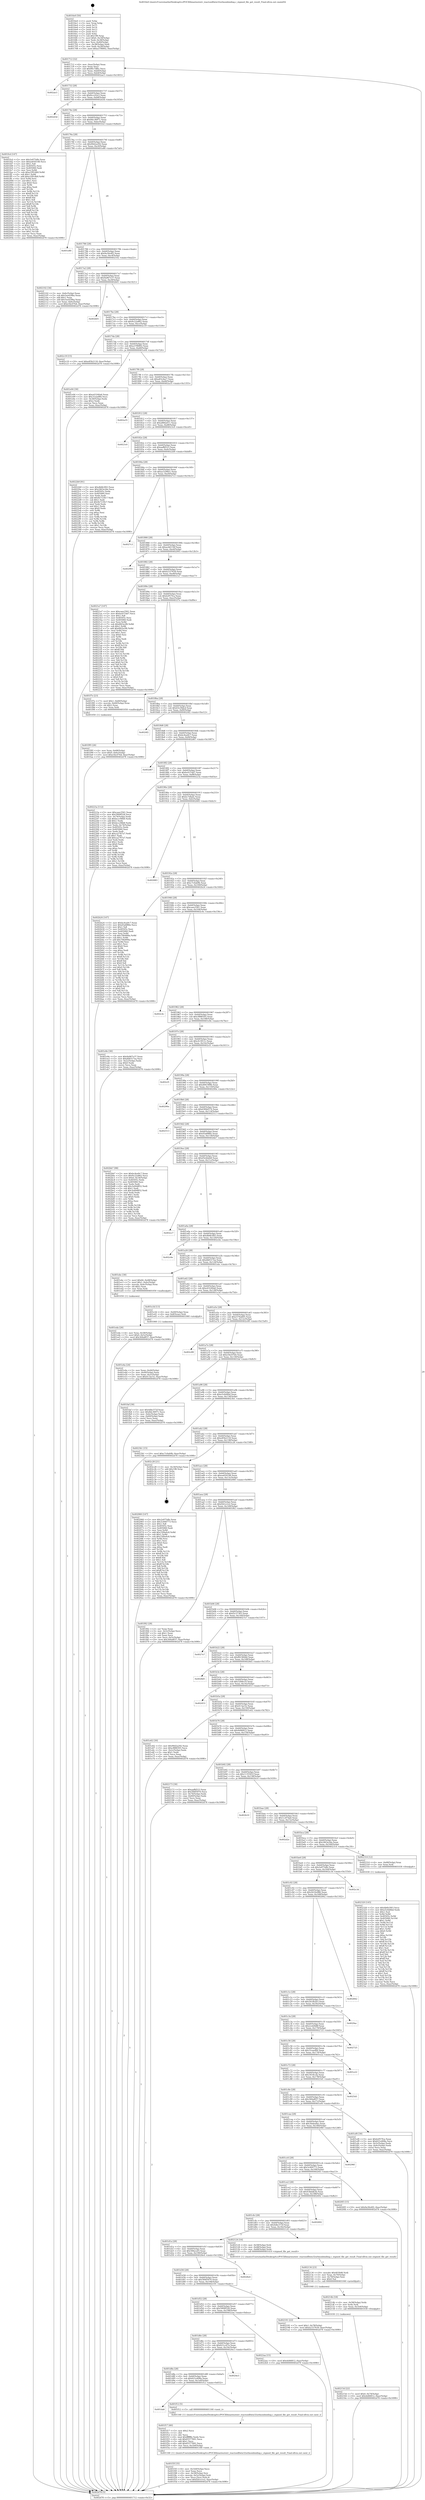 digraph "0x4016e0" {
  label = "0x4016e0 (/mnt/c/Users/mathe/Desktop/tcc/POCII/binaries/extr_reactosdllwin32urlmonbinding.c_stgmed_file_get_result_Final-ollvm.out::main(0))"
  labelloc = "t"
  node[shape=record]

  Entry [label="",width=0.3,height=0.3,shape=circle,fillcolor=black,style=filled]
  "0x401712" [label="{
     0x401712 [32]\l
     | [instrs]\l
     &nbsp;&nbsp;0x401712 \<+6\>: mov -0xac(%rbp),%eax\l
     &nbsp;&nbsp;0x401718 \<+2\>: mov %eax,%ecx\l
     &nbsp;&nbsp;0x40171a \<+6\>: sub $0x80c7dfbc,%ecx\l
     &nbsp;&nbsp;0x401720 \<+6\>: mov %eax,-0xb0(%rbp)\l
     &nbsp;&nbsp;0x401726 \<+6\>: mov %ecx,-0xb4(%rbp)\l
     &nbsp;&nbsp;0x40172c \<+6\>: je 0000000000402ae3 \<main+0x1403\>\l
  }"]
  "0x402ae3" [label="{
     0x402ae3\l
  }", style=dashed]
  "0x401732" [label="{
     0x401732 [28]\l
     | [instrs]\l
     &nbsp;&nbsp;0x401732 \<+5\>: jmp 0000000000401737 \<main+0x57\>\l
     &nbsp;&nbsp;0x401737 \<+6\>: mov -0xb0(%rbp),%eax\l
     &nbsp;&nbsp;0x40173d \<+5\>: sub $0x8ccc02e3,%eax\l
     &nbsp;&nbsp;0x401742 \<+6\>: mov %eax,-0xb8(%rbp)\l
     &nbsp;&nbsp;0x401748 \<+6\>: je 0000000000402d3d \<main+0x165d\>\l
  }"]
  Exit [label="",width=0.3,height=0.3,shape=circle,fillcolor=black,style=filled,peripheries=2]
  "0x402d3d" [label="{
     0x402d3d\l
  }", style=dashed]
  "0x40174e" [label="{
     0x40174e [28]\l
     | [instrs]\l
     &nbsp;&nbsp;0x40174e \<+5\>: jmp 0000000000401753 \<main+0x73\>\l
     &nbsp;&nbsp;0x401753 \<+6\>: mov -0xb0(%rbp),%eax\l
     &nbsp;&nbsp;0x401759 \<+5\>: sub $0x8dc36971,%eax\l
     &nbsp;&nbsp;0x40175e \<+6\>: mov %eax,-0xbc(%rbp)\l
     &nbsp;&nbsp;0x401764 \<+6\>: je 0000000000401fcd \<main+0x8ed\>\l
  }"]
  "0x402320" [label="{
     0x402320 [145]\l
     | [instrs]\l
     &nbsp;&nbsp;0x402320 \<+5\>: mov $0xdb6b3f43,%ecx\l
     &nbsp;&nbsp;0x402325 \<+5\>: mov $0xe5c6d4bd,%edx\l
     &nbsp;&nbsp;0x40232a \<+3\>: mov $0x1,%sil\l
     &nbsp;&nbsp;0x40232d \<+3\>: xor %r8d,%r8d\l
     &nbsp;&nbsp;0x402330 \<+8\>: mov 0x40505c,%r9d\l
     &nbsp;&nbsp;0x402338 \<+8\>: mov 0x405060,%r10d\l
     &nbsp;&nbsp;0x402340 \<+4\>: sub $0x1,%r8d\l
     &nbsp;&nbsp;0x402344 \<+3\>: mov %r9d,%r11d\l
     &nbsp;&nbsp;0x402347 \<+3\>: add %r8d,%r11d\l
     &nbsp;&nbsp;0x40234a \<+4\>: imul %r11d,%r9d\l
     &nbsp;&nbsp;0x40234e \<+4\>: and $0x1,%r9d\l
     &nbsp;&nbsp;0x402352 \<+4\>: cmp $0x0,%r9d\l
     &nbsp;&nbsp;0x402356 \<+3\>: sete %bl\l
     &nbsp;&nbsp;0x402359 \<+4\>: cmp $0xa,%r10d\l
     &nbsp;&nbsp;0x40235d \<+4\>: setl %r14b\l
     &nbsp;&nbsp;0x402361 \<+3\>: mov %bl,%r15b\l
     &nbsp;&nbsp;0x402364 \<+4\>: xor $0xff,%r15b\l
     &nbsp;&nbsp;0x402368 \<+3\>: mov %r14b,%r12b\l
     &nbsp;&nbsp;0x40236b \<+4\>: xor $0xff,%r12b\l
     &nbsp;&nbsp;0x40236f \<+4\>: xor $0x1,%sil\l
     &nbsp;&nbsp;0x402373 \<+3\>: mov %r15b,%r13b\l
     &nbsp;&nbsp;0x402376 \<+4\>: and $0xff,%r13b\l
     &nbsp;&nbsp;0x40237a \<+3\>: and %sil,%bl\l
     &nbsp;&nbsp;0x40237d \<+3\>: mov %r12b,%al\l
     &nbsp;&nbsp;0x402380 \<+2\>: and $0xff,%al\l
     &nbsp;&nbsp;0x402382 \<+3\>: and %sil,%r14b\l
     &nbsp;&nbsp;0x402385 \<+3\>: or %bl,%r13b\l
     &nbsp;&nbsp;0x402388 \<+3\>: or %r14b,%al\l
     &nbsp;&nbsp;0x40238b \<+3\>: xor %al,%r13b\l
     &nbsp;&nbsp;0x40238e \<+3\>: or %r12b,%r15b\l
     &nbsp;&nbsp;0x402391 \<+4\>: xor $0xff,%r15b\l
     &nbsp;&nbsp;0x402395 \<+4\>: or $0x1,%sil\l
     &nbsp;&nbsp;0x402399 \<+3\>: and %sil,%r15b\l
     &nbsp;&nbsp;0x40239c \<+3\>: or %r15b,%r13b\l
     &nbsp;&nbsp;0x40239f \<+4\>: test $0x1,%r13b\l
     &nbsp;&nbsp;0x4023a3 \<+3\>: cmovne %edx,%ecx\l
     &nbsp;&nbsp;0x4023a6 \<+6\>: mov %ecx,-0xac(%rbp)\l
     &nbsp;&nbsp;0x4023ac \<+5\>: jmp 0000000000402d78 \<main+0x1698\>\l
  }"]
  "0x401fcd" [label="{
     0x401fcd [147]\l
     | [instrs]\l
     &nbsp;&nbsp;0x401fcd \<+5\>: mov $0x2a975dfe,%eax\l
     &nbsp;&nbsp;0x401fd2 \<+5\>: mov $0xee650148,%ecx\l
     &nbsp;&nbsp;0x401fd7 \<+2\>: mov $0x1,%dl\l
     &nbsp;&nbsp;0x401fd9 \<+7\>: mov 0x40505c,%esi\l
     &nbsp;&nbsp;0x401fe0 \<+7\>: mov 0x405060,%edi\l
     &nbsp;&nbsp;0x401fe7 \<+3\>: mov %esi,%r8d\l
     &nbsp;&nbsp;0x401fea \<+7\>: sub $0xe1f91db9,%r8d\l
     &nbsp;&nbsp;0x401ff1 \<+4\>: sub $0x1,%r8d\l
     &nbsp;&nbsp;0x401ff5 \<+7\>: add $0xe1f91db9,%r8d\l
     &nbsp;&nbsp;0x401ffc \<+4\>: imul %r8d,%esi\l
     &nbsp;&nbsp;0x402000 \<+3\>: and $0x1,%esi\l
     &nbsp;&nbsp;0x402003 \<+3\>: cmp $0x0,%esi\l
     &nbsp;&nbsp;0x402006 \<+4\>: sete %r9b\l
     &nbsp;&nbsp;0x40200a \<+3\>: cmp $0xa,%edi\l
     &nbsp;&nbsp;0x40200d \<+4\>: setl %r10b\l
     &nbsp;&nbsp;0x402011 \<+3\>: mov %r9b,%r11b\l
     &nbsp;&nbsp;0x402014 \<+4\>: xor $0xff,%r11b\l
     &nbsp;&nbsp;0x402018 \<+3\>: mov %r10b,%bl\l
     &nbsp;&nbsp;0x40201b \<+3\>: xor $0xff,%bl\l
     &nbsp;&nbsp;0x40201e \<+3\>: xor $0x1,%dl\l
     &nbsp;&nbsp;0x402021 \<+3\>: mov %r11b,%r14b\l
     &nbsp;&nbsp;0x402024 \<+4\>: and $0xff,%r14b\l
     &nbsp;&nbsp;0x402028 \<+3\>: and %dl,%r9b\l
     &nbsp;&nbsp;0x40202b \<+3\>: mov %bl,%r15b\l
     &nbsp;&nbsp;0x40202e \<+4\>: and $0xff,%r15b\l
     &nbsp;&nbsp;0x402032 \<+3\>: and %dl,%r10b\l
     &nbsp;&nbsp;0x402035 \<+3\>: or %r9b,%r14b\l
     &nbsp;&nbsp;0x402038 \<+3\>: or %r10b,%r15b\l
     &nbsp;&nbsp;0x40203b \<+3\>: xor %r15b,%r14b\l
     &nbsp;&nbsp;0x40203e \<+3\>: or %bl,%r11b\l
     &nbsp;&nbsp;0x402041 \<+4\>: xor $0xff,%r11b\l
     &nbsp;&nbsp;0x402045 \<+3\>: or $0x1,%dl\l
     &nbsp;&nbsp;0x402048 \<+3\>: and %dl,%r11b\l
     &nbsp;&nbsp;0x40204b \<+3\>: or %r11b,%r14b\l
     &nbsp;&nbsp;0x40204e \<+4\>: test $0x1,%r14b\l
     &nbsp;&nbsp;0x402052 \<+3\>: cmovne %ecx,%eax\l
     &nbsp;&nbsp;0x402055 \<+6\>: mov %eax,-0xac(%rbp)\l
     &nbsp;&nbsp;0x40205b \<+5\>: jmp 0000000000402d78 \<main+0x1698\>\l
  }"]
  "0x40176a" [label="{
     0x40176a [28]\l
     | [instrs]\l
     &nbsp;&nbsp;0x40176a \<+5\>: jmp 000000000040176f \<main+0x8f\>\l
     &nbsp;&nbsp;0x40176f \<+6\>: mov -0xb0(%rbp),%eax\l
     &nbsp;&nbsp;0x401775 \<+5\>: sub $0x90d2a292,%eax\l
     &nbsp;&nbsp;0x40177a \<+6\>: mov %eax,-0xc0(%rbp)\l
     &nbsp;&nbsp;0x401780 \<+6\>: je 0000000000401e80 \<main+0x7a0\>\l
  }"]
  "0x40215d" [label="{
     0x40215d [22]\l
     | [instrs]\l
     &nbsp;&nbsp;0x40215d \<+7\>: movl $0x0,-0x74(%rbp)\l
     &nbsp;&nbsp;0x402164 \<+10\>: movl $0x4d46812,-0xac(%rbp)\l
     &nbsp;&nbsp;0x40216e \<+5\>: jmp 0000000000402d78 \<main+0x1698\>\l
  }"]
  "0x401e80" [label="{
     0x401e80\l
  }", style=dashed]
  "0x401786" [label="{
     0x401786 [28]\l
     | [instrs]\l
     &nbsp;&nbsp;0x401786 \<+5\>: jmp 000000000040178b \<main+0xab\>\l
     &nbsp;&nbsp;0x40178b \<+6\>: mov -0xb0(%rbp),%eax\l
     &nbsp;&nbsp;0x401791 \<+5\>: sub $0x9a30e4f2,%eax\l
     &nbsp;&nbsp;0x401796 \<+6\>: mov %eax,-0xc4(%rbp)\l
     &nbsp;&nbsp;0x40179c \<+6\>: je 0000000000402102 \<main+0xa22\>\l
  }"]
  "0x40214b" [label="{
     0x40214b [18]\l
     | [instrs]\l
     &nbsp;&nbsp;0x40214b \<+4\>: mov -0x58(%rbp),%rdx\l
     &nbsp;&nbsp;0x40214f \<+3\>: mov %rdx,%rdi\l
     &nbsp;&nbsp;0x402152 \<+6\>: mov %eax,-0x1b4(%rbp)\l
     &nbsp;&nbsp;0x402158 \<+5\>: call 0000000000401030 \<free@plt\>\l
     | [calls]\l
     &nbsp;&nbsp;0x401030 \{1\} (unknown)\l
  }"]
  "0x402102" [label="{
     0x402102 [34]\l
     | [instrs]\l
     &nbsp;&nbsp;0x402102 \<+3\>: mov -0x6c(%rbp),%eax\l
     &nbsp;&nbsp;0x402105 \<+5\>: sub $0x5ee429ba,%eax\l
     &nbsp;&nbsp;0x40210a \<+3\>: add $0x1,%eax\l
     &nbsp;&nbsp;0x40210d \<+5\>: add $0x5ee429ba,%eax\l
     &nbsp;&nbsp;0x402112 \<+3\>: mov %eax,-0x6c(%rbp)\l
     &nbsp;&nbsp;0x402115 \<+10\>: movl $0xe5bc07b4,-0xac(%rbp)\l
     &nbsp;&nbsp;0x40211f \<+5\>: jmp 0000000000402d78 \<main+0x1698\>\l
  }"]
  "0x4017a2" [label="{
     0x4017a2 [28]\l
     | [instrs]\l
     &nbsp;&nbsp;0x4017a2 \<+5\>: jmp 00000000004017a7 \<main+0xc7\>\l
     &nbsp;&nbsp;0x4017a7 \<+6\>: mov -0xb0(%rbp),%eax\l
     &nbsp;&nbsp;0x4017ad \<+5\>: sub $0x9a967e37,%eax\l
     &nbsp;&nbsp;0x4017b2 \<+6\>: mov %eax,-0xc8(%rbp)\l
     &nbsp;&nbsp;0x4017b8 \<+6\>: je 0000000000402b01 \<main+0x1421\>\l
  }"]
  "0x402134" [label="{
     0x402134 [23]\l
     | [instrs]\l
     &nbsp;&nbsp;0x402134 \<+10\>: movabs $0x4030d6,%rdi\l
     &nbsp;&nbsp;0x40213e \<+3\>: mov %eax,-0x70(%rbp)\l
     &nbsp;&nbsp;0x402141 \<+3\>: mov -0x70(%rbp),%esi\l
     &nbsp;&nbsp;0x402144 \<+2\>: mov $0x0,%al\l
     &nbsp;&nbsp;0x402146 \<+5\>: call 0000000000401040 \<printf@plt\>\l
     | [calls]\l
     &nbsp;&nbsp;0x401040 \{1\} (unknown)\l
  }"]
  "0x402b01" [label="{
     0x402b01\l
  }", style=dashed]
  "0x4017be" [label="{
     0x4017be [28]\l
     | [instrs]\l
     &nbsp;&nbsp;0x4017be \<+5\>: jmp 00000000004017c3 \<main+0xe3\>\l
     &nbsp;&nbsp;0x4017c3 \<+6\>: mov -0xb0(%rbp),%eax\l
     &nbsp;&nbsp;0x4017c9 \<+5\>: sub $0x9c22a862,%eax\l
     &nbsp;&nbsp;0x4017ce \<+6\>: mov %eax,-0xcc(%rbp)\l
     &nbsp;&nbsp;0x4017d4 \<+6\>: je 0000000000402c19 \<main+0x1539\>\l
  }"]
  "0x401f95" [label="{
     0x401f95 [26]\l
     | [instrs]\l
     &nbsp;&nbsp;0x401f95 \<+4\>: mov %rax,-0x68(%rbp)\l
     &nbsp;&nbsp;0x401f99 \<+7\>: movl $0x0,-0x6c(%rbp)\l
     &nbsp;&nbsp;0x401fa0 \<+10\>: movl $0xe5bc07b4,-0xac(%rbp)\l
     &nbsp;&nbsp;0x401faa \<+5\>: jmp 0000000000402d78 \<main+0x1698\>\l
  }"]
  "0x402c19" [label="{
     0x402c19 [15]\l
     | [instrs]\l
     &nbsp;&nbsp;0x402c19 \<+10\>: movl $0xe85b2118,-0xac(%rbp)\l
     &nbsp;&nbsp;0x402c23 \<+5\>: jmp 0000000000402d78 \<main+0x1698\>\l
  }"]
  "0x4017da" [label="{
     0x4017da [28]\l
     | [instrs]\l
     &nbsp;&nbsp;0x4017da \<+5\>: jmp 00000000004017df \<main+0xff\>\l
     &nbsp;&nbsp;0x4017df \<+6\>: mov -0xb0(%rbp),%eax\l
     &nbsp;&nbsp;0x4017e5 \<+5\>: sub $0xa37f6892,%eax\l
     &nbsp;&nbsp;0x4017ea \<+6\>: mov %eax,-0xd0(%rbp)\l
     &nbsp;&nbsp;0x4017f0 \<+6\>: je 0000000000401e04 \<main+0x724\>\l
  }"]
  "0x401f3f" [label="{
     0x401f3f [35]\l
     | [instrs]\l
     &nbsp;&nbsp;0x401f3f \<+6\>: mov -0x1b0(%rbp),%ecx\l
     &nbsp;&nbsp;0x401f45 \<+3\>: imul %eax,%ecx\l
     &nbsp;&nbsp;0x401f48 \<+4\>: mov -0x58(%rbp),%rsi\l
     &nbsp;&nbsp;0x401f4c \<+4\>: movslq -0x5c(%rbp),%rdi\l
     &nbsp;&nbsp;0x401f50 \<+3\>: mov %ecx,(%rsi,%rdi,4)\l
     &nbsp;&nbsp;0x401f53 \<+10\>: movl $0xf2b1e1e2,-0xac(%rbp)\l
     &nbsp;&nbsp;0x401f5d \<+5\>: jmp 0000000000402d78 \<main+0x1698\>\l
  }"]
  "0x401e04" [label="{
     0x401e04 [30]\l
     | [instrs]\l
     &nbsp;&nbsp;0x401e04 \<+5\>: mov $0xe43240a6,%eax\l
     &nbsp;&nbsp;0x401e09 \<+5\>: mov $0x31eaef84,%ecx\l
     &nbsp;&nbsp;0x401e0e \<+3\>: mov -0x30(%rbp),%edx\l
     &nbsp;&nbsp;0x401e11 \<+3\>: cmp $0x2,%edx\l
     &nbsp;&nbsp;0x401e14 \<+3\>: cmovne %ecx,%eax\l
     &nbsp;&nbsp;0x401e17 \<+6\>: mov %eax,-0xac(%rbp)\l
     &nbsp;&nbsp;0x401e1d \<+5\>: jmp 0000000000402d78 \<main+0x1698\>\l
  }"]
  "0x4017f6" [label="{
     0x4017f6 [28]\l
     | [instrs]\l
     &nbsp;&nbsp;0x4017f6 \<+5\>: jmp 00000000004017fb \<main+0x11b\>\l
     &nbsp;&nbsp;0x4017fb \<+6\>: mov -0xb0(%rbp),%eax\l
     &nbsp;&nbsp;0x401801 \<+5\>: sub $0xa83c4ac7,%eax\l
     &nbsp;&nbsp;0x401806 \<+6\>: mov %eax,-0xd4(%rbp)\l
     &nbsp;&nbsp;0x40180c \<+6\>: je 0000000000402a35 \<main+0x1355\>\l
  }"]
  "0x402d78" [label="{
     0x402d78 [5]\l
     | [instrs]\l
     &nbsp;&nbsp;0x402d78 \<+5\>: jmp 0000000000401712 \<main+0x32\>\l
  }"]
  "0x4016e0" [label="{
     0x4016e0 [50]\l
     | [instrs]\l
     &nbsp;&nbsp;0x4016e0 \<+1\>: push %rbp\l
     &nbsp;&nbsp;0x4016e1 \<+3\>: mov %rsp,%rbp\l
     &nbsp;&nbsp;0x4016e4 \<+2\>: push %r15\l
     &nbsp;&nbsp;0x4016e6 \<+2\>: push %r14\l
     &nbsp;&nbsp;0x4016e8 \<+2\>: push %r13\l
     &nbsp;&nbsp;0x4016ea \<+2\>: push %r12\l
     &nbsp;&nbsp;0x4016ec \<+1\>: push %rbx\l
     &nbsp;&nbsp;0x4016ed \<+7\>: sub $0x198,%rsp\l
     &nbsp;&nbsp;0x4016f4 \<+7\>: movl $0x0,-0x34(%rbp)\l
     &nbsp;&nbsp;0x4016fb \<+3\>: mov %edi,-0x38(%rbp)\l
     &nbsp;&nbsp;0x4016fe \<+4\>: mov %rsi,-0x40(%rbp)\l
     &nbsp;&nbsp;0x401702 \<+3\>: mov -0x38(%rbp),%edi\l
     &nbsp;&nbsp;0x401705 \<+3\>: mov %edi,-0x30(%rbp)\l
     &nbsp;&nbsp;0x401708 \<+10\>: movl $0xa37f6892,-0xac(%rbp)\l
  }"]
  "0x401f17" [label="{
     0x401f17 [40]\l
     | [instrs]\l
     &nbsp;&nbsp;0x401f17 \<+5\>: mov $0x2,%ecx\l
     &nbsp;&nbsp;0x401f1c \<+1\>: cltd\l
     &nbsp;&nbsp;0x401f1d \<+2\>: idiv %ecx\l
     &nbsp;&nbsp;0x401f1f \<+6\>: imul $0xfffffffe,%edx,%ecx\l
     &nbsp;&nbsp;0x401f25 \<+6\>: sub $0x65577691,%ecx\l
     &nbsp;&nbsp;0x401f2b \<+3\>: add $0x1,%ecx\l
     &nbsp;&nbsp;0x401f2e \<+6\>: add $0x65577691,%ecx\l
     &nbsp;&nbsp;0x401f34 \<+6\>: mov %ecx,-0x1b0(%rbp)\l
     &nbsp;&nbsp;0x401f3a \<+5\>: call 0000000000401160 \<next_i\>\l
     | [calls]\l
     &nbsp;&nbsp;0x401160 \{1\} (/mnt/c/Users/mathe/Desktop/tcc/POCII/binaries/extr_reactosdllwin32urlmonbinding.c_stgmed_file_get_result_Final-ollvm.out::next_i)\l
  }"]
  "0x402a35" [label="{
     0x402a35\l
  }", style=dashed]
  "0x401812" [label="{
     0x401812 [28]\l
     | [instrs]\l
     &nbsp;&nbsp;0x401812 \<+5\>: jmp 0000000000401817 \<main+0x137\>\l
     &nbsp;&nbsp;0x401817 \<+6\>: mov -0xb0(%rbp),%eax\l
     &nbsp;&nbsp;0x40181d \<+5\>: sub $0xa884a011,%eax\l
     &nbsp;&nbsp;0x401822 \<+6\>: mov %eax,-0xd8(%rbp)\l
     &nbsp;&nbsp;0x401828 \<+6\>: je 00000000004023c0 \<main+0xce0\>\l
  }"]
  "0x401da6" [label="{
     0x401da6\l
  }", style=dashed]
  "0x4023c0" [label="{
     0x4023c0\l
  }", style=dashed]
  "0x40182e" [label="{
     0x40182e [28]\l
     | [instrs]\l
     &nbsp;&nbsp;0x40182e \<+5\>: jmp 0000000000401833 \<main+0x153\>\l
     &nbsp;&nbsp;0x401833 \<+6\>: mov -0xb0(%rbp),%eax\l
     &nbsp;&nbsp;0x401839 \<+5\>: sub $0xaaffd523,%eax\l
     &nbsp;&nbsp;0x40183e \<+6\>: mov %eax,-0xdc(%rbp)\l
     &nbsp;&nbsp;0x401844 \<+6\>: je 00000000004022b9 \<main+0xbd9\>\l
  }"]
  "0x401f12" [label="{
     0x401f12 [5]\l
     | [instrs]\l
     &nbsp;&nbsp;0x401f12 \<+5\>: call 0000000000401160 \<next_i\>\l
     | [calls]\l
     &nbsp;&nbsp;0x401160 \{1\} (/mnt/c/Users/mathe/Desktop/tcc/POCII/binaries/extr_reactosdllwin32urlmonbinding.c_stgmed_file_get_result_Final-ollvm.out::next_i)\l
  }"]
  "0x4022b9" [label="{
     0x4022b9 [91]\l
     | [instrs]\l
     &nbsp;&nbsp;0x4022b9 \<+5\>: mov $0xdb6b3f43,%eax\l
     &nbsp;&nbsp;0x4022be \<+5\>: mov $0x2463a3da,%ecx\l
     &nbsp;&nbsp;0x4022c3 \<+7\>: mov 0x40505c,%edx\l
     &nbsp;&nbsp;0x4022ca \<+7\>: mov 0x405060,%esi\l
     &nbsp;&nbsp;0x4022d1 \<+2\>: mov %edx,%edi\l
     &nbsp;&nbsp;0x4022d3 \<+6\>: add $0x9e7230c7,%edi\l
     &nbsp;&nbsp;0x4022d9 \<+3\>: sub $0x1,%edi\l
     &nbsp;&nbsp;0x4022dc \<+6\>: sub $0x9e7230c7,%edi\l
     &nbsp;&nbsp;0x4022e2 \<+3\>: imul %edi,%edx\l
     &nbsp;&nbsp;0x4022e5 \<+3\>: and $0x1,%edx\l
     &nbsp;&nbsp;0x4022e8 \<+3\>: cmp $0x0,%edx\l
     &nbsp;&nbsp;0x4022eb \<+4\>: sete %r8b\l
     &nbsp;&nbsp;0x4022ef \<+3\>: cmp $0xa,%esi\l
     &nbsp;&nbsp;0x4022f2 \<+4\>: setl %r9b\l
     &nbsp;&nbsp;0x4022f6 \<+3\>: mov %r8b,%r10b\l
     &nbsp;&nbsp;0x4022f9 \<+3\>: and %r9b,%r10b\l
     &nbsp;&nbsp;0x4022fc \<+3\>: xor %r9b,%r8b\l
     &nbsp;&nbsp;0x4022ff \<+3\>: or %r8b,%r10b\l
     &nbsp;&nbsp;0x402302 \<+4\>: test $0x1,%r10b\l
     &nbsp;&nbsp;0x402306 \<+3\>: cmovne %ecx,%eax\l
     &nbsp;&nbsp;0x402309 \<+6\>: mov %eax,-0xac(%rbp)\l
     &nbsp;&nbsp;0x40230f \<+5\>: jmp 0000000000402d78 \<main+0x1698\>\l
  }"]
  "0x40184a" [label="{
     0x40184a [28]\l
     | [instrs]\l
     &nbsp;&nbsp;0x40184a \<+5\>: jmp 000000000040184f \<main+0x16f\>\l
     &nbsp;&nbsp;0x40184f \<+6\>: mov -0xb0(%rbp),%eax\l
     &nbsp;&nbsp;0x401855 \<+5\>: sub $0xac529be1,%eax\l
     &nbsp;&nbsp;0x40185a \<+6\>: mov %eax,-0xe0(%rbp)\l
     &nbsp;&nbsp;0x401860 \<+6\>: je 00000000004027c3 \<main+0x10e3\>\l
  }"]
  "0x401d8a" [label="{
     0x401d8a [28]\l
     | [instrs]\l
     &nbsp;&nbsp;0x401d8a \<+5\>: jmp 0000000000401d8f \<main+0x6af\>\l
     &nbsp;&nbsp;0x401d8f \<+6\>: mov -0xb0(%rbp),%eax\l
     &nbsp;&nbsp;0x401d95 \<+5\>: sub $0x621e408a,%eax\l
     &nbsp;&nbsp;0x401d9a \<+6\>: mov %eax,-0x1a0(%rbp)\l
     &nbsp;&nbsp;0x401da0 \<+6\>: je 0000000000401f12 \<main+0x832\>\l
  }"]
  "0x4027c3" [label="{
     0x4027c3\l
  }", style=dashed]
  "0x401866" [label="{
     0x401866 [28]\l
     | [instrs]\l
     &nbsp;&nbsp;0x401866 \<+5\>: jmp 000000000040186b \<main+0x18b\>\l
     &nbsp;&nbsp;0x40186b \<+6\>: mov -0xb0(%rbp),%eax\l
     &nbsp;&nbsp;0x401871 \<+5\>: sub $0xacb6154f,%eax\l
     &nbsp;&nbsp;0x401876 \<+6\>: mov %eax,-0xe4(%rbp)\l
     &nbsp;&nbsp;0x40187c \<+6\>: je 0000000000402993 \<main+0x12b3\>\l
  }"]
  "0x4024e3" [label="{
     0x4024e3\l
  }", style=dashed]
  "0x402993" [label="{
     0x402993\l
  }", style=dashed]
  "0x401882" [label="{
     0x401882 [28]\l
     | [instrs]\l
     &nbsp;&nbsp;0x401882 \<+5\>: jmp 0000000000401887 \<main+0x1a7\>\l
     &nbsp;&nbsp;0x401887 \<+6\>: mov -0xb0(%rbp),%eax\l
     &nbsp;&nbsp;0x40188d \<+5\>: sub $0xb2337639,%eax\l
     &nbsp;&nbsp;0x401892 \<+6\>: mov %eax,-0xe8(%rbp)\l
     &nbsp;&nbsp;0x401898 \<+6\>: je 00000000004021a7 \<main+0xac7\>\l
  }"]
  "0x401d6e" [label="{
     0x401d6e [28]\l
     | [instrs]\l
     &nbsp;&nbsp;0x401d6e \<+5\>: jmp 0000000000401d73 \<main+0x693\>\l
     &nbsp;&nbsp;0x401d73 \<+6\>: mov -0xb0(%rbp),%eax\l
     &nbsp;&nbsp;0x401d79 \<+5\>: sub $0x621cc67a,%eax\l
     &nbsp;&nbsp;0x401d7e \<+6\>: mov %eax,-0x19c(%rbp)\l
     &nbsp;&nbsp;0x401d84 \<+6\>: je 00000000004024e3 \<main+0xe03\>\l
  }"]
  "0x4021a7" [label="{
     0x4021a7 [147]\l
     | [instrs]\l
     &nbsp;&nbsp;0x4021a7 \<+5\>: mov $0xcaee3561,%eax\l
     &nbsp;&nbsp;0x4021ac \<+5\>: mov $0xbc637dd7,%ecx\l
     &nbsp;&nbsp;0x4021b1 \<+2\>: mov $0x1,%dl\l
     &nbsp;&nbsp;0x4021b3 \<+7\>: mov 0x40505c,%esi\l
     &nbsp;&nbsp;0x4021ba \<+7\>: mov 0x405060,%edi\l
     &nbsp;&nbsp;0x4021c1 \<+3\>: mov %esi,%r8d\l
     &nbsp;&nbsp;0x4021c4 \<+7\>: sub $0x6fd3e2f6,%r8d\l
     &nbsp;&nbsp;0x4021cb \<+4\>: sub $0x1,%r8d\l
     &nbsp;&nbsp;0x4021cf \<+7\>: add $0x6fd3e2f6,%r8d\l
     &nbsp;&nbsp;0x4021d6 \<+4\>: imul %r8d,%esi\l
     &nbsp;&nbsp;0x4021da \<+3\>: and $0x1,%esi\l
     &nbsp;&nbsp;0x4021dd \<+3\>: cmp $0x0,%esi\l
     &nbsp;&nbsp;0x4021e0 \<+4\>: sete %r9b\l
     &nbsp;&nbsp;0x4021e4 \<+3\>: cmp $0xa,%edi\l
     &nbsp;&nbsp;0x4021e7 \<+4\>: setl %r10b\l
     &nbsp;&nbsp;0x4021eb \<+3\>: mov %r9b,%r11b\l
     &nbsp;&nbsp;0x4021ee \<+4\>: xor $0xff,%r11b\l
     &nbsp;&nbsp;0x4021f2 \<+3\>: mov %r10b,%bl\l
     &nbsp;&nbsp;0x4021f5 \<+3\>: xor $0xff,%bl\l
     &nbsp;&nbsp;0x4021f8 \<+3\>: xor $0x0,%dl\l
     &nbsp;&nbsp;0x4021fb \<+3\>: mov %r11b,%r14b\l
     &nbsp;&nbsp;0x4021fe \<+4\>: and $0x0,%r14b\l
     &nbsp;&nbsp;0x402202 \<+3\>: and %dl,%r9b\l
     &nbsp;&nbsp;0x402205 \<+3\>: mov %bl,%r15b\l
     &nbsp;&nbsp;0x402208 \<+4\>: and $0x0,%r15b\l
     &nbsp;&nbsp;0x40220c \<+3\>: and %dl,%r10b\l
     &nbsp;&nbsp;0x40220f \<+3\>: or %r9b,%r14b\l
     &nbsp;&nbsp;0x402212 \<+3\>: or %r10b,%r15b\l
     &nbsp;&nbsp;0x402215 \<+3\>: xor %r15b,%r14b\l
     &nbsp;&nbsp;0x402218 \<+3\>: or %bl,%r11b\l
     &nbsp;&nbsp;0x40221b \<+4\>: xor $0xff,%r11b\l
     &nbsp;&nbsp;0x40221f \<+3\>: or $0x0,%dl\l
     &nbsp;&nbsp;0x402222 \<+3\>: and %dl,%r11b\l
     &nbsp;&nbsp;0x402225 \<+3\>: or %r11b,%r14b\l
     &nbsp;&nbsp;0x402228 \<+4\>: test $0x1,%r14b\l
     &nbsp;&nbsp;0x40222c \<+3\>: cmovne %ecx,%eax\l
     &nbsp;&nbsp;0x40222f \<+6\>: mov %eax,-0xac(%rbp)\l
     &nbsp;&nbsp;0x402235 \<+5\>: jmp 0000000000402d78 \<main+0x1698\>\l
  }"]
  "0x40189e" [label="{
     0x40189e [28]\l
     | [instrs]\l
     &nbsp;&nbsp;0x40189e \<+5\>: jmp 00000000004018a3 \<main+0x1c3\>\l
     &nbsp;&nbsp;0x4018a3 \<+6\>: mov -0xb0(%rbp),%eax\l
     &nbsp;&nbsp;0x4018a9 \<+5\>: sub $0xb2f57fca,%eax\l
     &nbsp;&nbsp;0x4018ae \<+6\>: mov %eax,-0xec(%rbp)\l
     &nbsp;&nbsp;0x4018b4 \<+6\>: je 0000000000401f7e \<main+0x89e\>\l
  }"]
  "0x4022aa" [label="{
     0x4022aa [15]\l
     | [instrs]\l
     &nbsp;&nbsp;0x4022aa \<+10\>: movl $0x4d46812,-0xac(%rbp)\l
     &nbsp;&nbsp;0x4022b4 \<+5\>: jmp 0000000000402d78 \<main+0x1698\>\l
  }"]
  "0x401f7e" [label="{
     0x401f7e [23]\l
     | [instrs]\l
     &nbsp;&nbsp;0x401f7e \<+7\>: movl $0x1,-0x60(%rbp)\l
     &nbsp;&nbsp;0x401f85 \<+4\>: movslq -0x60(%rbp),%rax\l
     &nbsp;&nbsp;0x401f89 \<+4\>: shl $0x3,%rax\l
     &nbsp;&nbsp;0x401f8d \<+3\>: mov %rax,%rdi\l
     &nbsp;&nbsp;0x401f90 \<+5\>: call 0000000000401050 \<malloc@plt\>\l
     | [calls]\l
     &nbsp;&nbsp;0x401050 \{1\} (unknown)\l
  }"]
  "0x4018ba" [label="{
     0x4018ba [28]\l
     | [instrs]\l
     &nbsp;&nbsp;0x4018ba \<+5\>: jmp 00000000004018bf \<main+0x1df\>\l
     &nbsp;&nbsp;0x4018bf \<+6\>: mov -0xb0(%rbp),%eax\l
     &nbsp;&nbsp;0x4018c5 \<+5\>: sub $0xb5e39dcd,%eax\l
     &nbsp;&nbsp;0x4018ca \<+6\>: mov %eax,-0xf0(%rbp)\l
     &nbsp;&nbsp;0x4018d0 \<+6\>: je 00000000004024f2 \<main+0xe12\>\l
  }"]
  "0x401d52" [label="{
     0x401d52 [28]\l
     | [instrs]\l
     &nbsp;&nbsp;0x401d52 \<+5\>: jmp 0000000000401d57 \<main+0x677\>\l
     &nbsp;&nbsp;0x401d57 \<+6\>: mov -0xb0(%rbp),%eax\l
     &nbsp;&nbsp;0x401d5d \<+5\>: sub $0x5909f528,%eax\l
     &nbsp;&nbsp;0x401d62 \<+6\>: mov %eax,-0x198(%rbp)\l
     &nbsp;&nbsp;0x401d68 \<+6\>: je 00000000004022aa \<main+0xbca\>\l
  }"]
  "0x4024f2" [label="{
     0x4024f2\l
  }", style=dashed]
  "0x4018d6" [label="{
     0x4018d6 [28]\l
     | [instrs]\l
     &nbsp;&nbsp;0x4018d6 \<+5\>: jmp 00000000004018db \<main+0x1fb\>\l
     &nbsp;&nbsp;0x4018db \<+6\>: mov -0xb0(%rbp),%eax\l
     &nbsp;&nbsp;0x4018e1 \<+5\>: sub $0xbc4ea9c7,%eax\l
     &nbsp;&nbsp;0x4018e6 \<+6\>: mov %eax,-0xf4(%rbp)\l
     &nbsp;&nbsp;0x4018ec \<+6\>: je 0000000000402d67 \<main+0x1687\>\l
  }"]
  "0x402191" [label="{
     0x402191 [22]\l
     | [instrs]\l
     &nbsp;&nbsp;0x402191 \<+7\>: movl $0x1,-0x78(%rbp)\l
     &nbsp;&nbsp;0x402198 \<+10\>: movl $0xb2337639,-0xac(%rbp)\l
     &nbsp;&nbsp;0x4021a2 \<+5\>: jmp 0000000000402d78 \<main+0x1698\>\l
  }"]
  "0x402d67" [label="{
     0x402d67\l
  }", style=dashed]
  "0x4018f2" [label="{
     0x4018f2 [28]\l
     | [instrs]\l
     &nbsp;&nbsp;0x4018f2 \<+5\>: jmp 00000000004018f7 \<main+0x217\>\l
     &nbsp;&nbsp;0x4018f7 \<+6\>: mov -0xb0(%rbp),%eax\l
     &nbsp;&nbsp;0x4018fd \<+5\>: sub $0xbc637dd7,%eax\l
     &nbsp;&nbsp;0x401902 \<+6\>: mov %eax,-0xf8(%rbp)\l
     &nbsp;&nbsp;0x401908 \<+6\>: je 000000000040223a \<main+0xb5a\>\l
  }"]
  "0x401d36" [label="{
     0x401d36 [28]\l
     | [instrs]\l
     &nbsp;&nbsp;0x401d36 \<+5\>: jmp 0000000000401d3b \<main+0x65b\>\l
     &nbsp;&nbsp;0x401d3b \<+6\>: mov -0xb0(%rbp),%eax\l
     &nbsp;&nbsp;0x401d41 \<+5\>: sub $0x584f5970,%eax\l
     &nbsp;&nbsp;0x401d46 \<+6\>: mov %eax,-0x194(%rbp)\l
     &nbsp;&nbsp;0x401d4c \<+6\>: je 0000000000402191 \<main+0xab1\>\l
  }"]
  "0x40223a" [label="{
     0x40223a [112]\l
     | [instrs]\l
     &nbsp;&nbsp;0x40223a \<+5\>: mov $0xcaee3561,%eax\l
     &nbsp;&nbsp;0x40223f \<+5\>: mov $0x5909f528,%ecx\l
     &nbsp;&nbsp;0x402244 \<+3\>: mov -0x74(%rbp),%edx\l
     &nbsp;&nbsp;0x402247 \<+6\>: sub $0xbccc06b8,%edx\l
     &nbsp;&nbsp;0x40224d \<+3\>: add $0x1,%edx\l
     &nbsp;&nbsp;0x402250 \<+6\>: add $0xbccc06b8,%edx\l
     &nbsp;&nbsp;0x402256 \<+3\>: mov %edx,-0x74(%rbp)\l
     &nbsp;&nbsp;0x402259 \<+7\>: mov 0x40505c,%edx\l
     &nbsp;&nbsp;0x402260 \<+7\>: mov 0x405060,%esi\l
     &nbsp;&nbsp;0x402267 \<+2\>: mov %edx,%edi\l
     &nbsp;&nbsp;0x402269 \<+6\>: sub $0xca2767a7,%edi\l
     &nbsp;&nbsp;0x40226f \<+3\>: sub $0x1,%edi\l
     &nbsp;&nbsp;0x402272 \<+6\>: add $0xca2767a7,%edi\l
     &nbsp;&nbsp;0x402278 \<+3\>: imul %edi,%edx\l
     &nbsp;&nbsp;0x40227b \<+3\>: and $0x1,%edx\l
     &nbsp;&nbsp;0x40227e \<+3\>: cmp $0x0,%edx\l
     &nbsp;&nbsp;0x402281 \<+4\>: sete %r8b\l
     &nbsp;&nbsp;0x402285 \<+3\>: cmp $0xa,%esi\l
     &nbsp;&nbsp;0x402288 \<+4\>: setl %r9b\l
     &nbsp;&nbsp;0x40228c \<+3\>: mov %r8b,%r10b\l
     &nbsp;&nbsp;0x40228f \<+3\>: and %r9b,%r10b\l
     &nbsp;&nbsp;0x402292 \<+3\>: xor %r9b,%r8b\l
     &nbsp;&nbsp;0x402295 \<+3\>: or %r8b,%r10b\l
     &nbsp;&nbsp;0x402298 \<+4\>: test $0x1,%r10b\l
     &nbsp;&nbsp;0x40229c \<+3\>: cmovne %ecx,%eax\l
     &nbsp;&nbsp;0x40229f \<+6\>: mov %eax,-0xac(%rbp)\l
     &nbsp;&nbsp;0x4022a5 \<+5\>: jmp 0000000000402d78 \<main+0x1698\>\l
  }"]
  "0x40190e" [label="{
     0x40190e [28]\l
     | [instrs]\l
     &nbsp;&nbsp;0x40190e \<+5\>: jmp 0000000000401913 \<main+0x233\>\l
     &nbsp;&nbsp;0x401913 \<+6\>: mov -0xb0(%rbp),%eax\l
     &nbsp;&nbsp;0x401919 \<+5\>: sub $0xbc7dfadc,%eax\l
     &nbsp;&nbsp;0x40191e \<+6\>: mov %eax,-0xfc(%rbp)\l
     &nbsp;&nbsp;0x401924 \<+6\>: je 0000000000402683 \<main+0xfa3\>\l
  }"]
  "0x4028e4" [label="{
     0x4028e4\l
  }", style=dashed]
  "0x402683" [label="{
     0x402683\l
  }", style=dashed]
  "0x40192a" [label="{
     0x40192a [28]\l
     | [instrs]\l
     &nbsp;&nbsp;0x40192a \<+5\>: jmp 000000000040192f \<main+0x24f\>\l
     &nbsp;&nbsp;0x40192f \<+6\>: mov -0xb0(%rbp),%eax\l
     &nbsp;&nbsp;0x401935 \<+5\>: sub $0xc7c0ab9b,%eax\l
     &nbsp;&nbsp;0x40193a \<+6\>: mov %eax,-0x100(%rbp)\l
     &nbsp;&nbsp;0x401940 \<+6\>: je 0000000000402b24 \<main+0x1444\>\l
  }"]
  "0x401d1a" [label="{
     0x401d1a [28]\l
     | [instrs]\l
     &nbsp;&nbsp;0x401d1a \<+5\>: jmp 0000000000401d1f \<main+0x63f\>\l
     &nbsp;&nbsp;0x401d1f \<+6\>: mov -0xb0(%rbp),%eax\l
     &nbsp;&nbsp;0x401d25 \<+5\>: sub $0x584ecef3,%eax\l
     &nbsp;&nbsp;0x401d2a \<+6\>: mov %eax,-0x190(%rbp)\l
     &nbsp;&nbsp;0x401d30 \<+6\>: je 00000000004028e4 \<main+0x1204\>\l
  }"]
  "0x402b24" [label="{
     0x402b24 [147]\l
     | [instrs]\l
     &nbsp;&nbsp;0x402b24 \<+5\>: mov $0xbc4ea9c7,%eax\l
     &nbsp;&nbsp;0x402b29 \<+5\>: mov $0xd5a6f86e,%ecx\l
     &nbsp;&nbsp;0x402b2e \<+2\>: mov $0x1,%dl\l
     &nbsp;&nbsp;0x402b30 \<+7\>: mov 0x40505c,%esi\l
     &nbsp;&nbsp;0x402b37 \<+7\>: mov 0x405060,%edi\l
     &nbsp;&nbsp;0x402b3e \<+3\>: mov %esi,%r8d\l
     &nbsp;&nbsp;0x402b41 \<+7\>: sub $0x70fe806a,%r8d\l
     &nbsp;&nbsp;0x402b48 \<+4\>: sub $0x1,%r8d\l
     &nbsp;&nbsp;0x402b4c \<+7\>: add $0x70fe806a,%r8d\l
     &nbsp;&nbsp;0x402b53 \<+4\>: imul %r8d,%esi\l
     &nbsp;&nbsp;0x402b57 \<+3\>: and $0x1,%esi\l
     &nbsp;&nbsp;0x402b5a \<+3\>: cmp $0x0,%esi\l
     &nbsp;&nbsp;0x402b5d \<+4\>: sete %r9b\l
     &nbsp;&nbsp;0x402b61 \<+3\>: cmp $0xa,%edi\l
     &nbsp;&nbsp;0x402b64 \<+4\>: setl %r10b\l
     &nbsp;&nbsp;0x402b68 \<+3\>: mov %r9b,%r11b\l
     &nbsp;&nbsp;0x402b6b \<+4\>: xor $0xff,%r11b\l
     &nbsp;&nbsp;0x402b6f \<+3\>: mov %r10b,%bl\l
     &nbsp;&nbsp;0x402b72 \<+3\>: xor $0xff,%bl\l
     &nbsp;&nbsp;0x402b75 \<+3\>: xor $0x0,%dl\l
     &nbsp;&nbsp;0x402b78 \<+3\>: mov %r11b,%r14b\l
     &nbsp;&nbsp;0x402b7b \<+4\>: and $0x0,%r14b\l
     &nbsp;&nbsp;0x402b7f \<+3\>: and %dl,%r9b\l
     &nbsp;&nbsp;0x402b82 \<+3\>: mov %bl,%r15b\l
     &nbsp;&nbsp;0x402b85 \<+4\>: and $0x0,%r15b\l
     &nbsp;&nbsp;0x402b89 \<+3\>: and %dl,%r10b\l
     &nbsp;&nbsp;0x402b8c \<+3\>: or %r9b,%r14b\l
     &nbsp;&nbsp;0x402b8f \<+3\>: or %r10b,%r15b\l
     &nbsp;&nbsp;0x402b92 \<+3\>: xor %r15b,%r14b\l
     &nbsp;&nbsp;0x402b95 \<+3\>: or %bl,%r11b\l
     &nbsp;&nbsp;0x402b98 \<+4\>: xor $0xff,%r11b\l
     &nbsp;&nbsp;0x402b9c \<+3\>: or $0x0,%dl\l
     &nbsp;&nbsp;0x402b9f \<+3\>: and %dl,%r11b\l
     &nbsp;&nbsp;0x402ba2 \<+3\>: or %r11b,%r14b\l
     &nbsp;&nbsp;0x402ba5 \<+4\>: test $0x1,%r14b\l
     &nbsp;&nbsp;0x402ba9 \<+3\>: cmovne %ecx,%eax\l
     &nbsp;&nbsp;0x402bac \<+6\>: mov %eax,-0xac(%rbp)\l
     &nbsp;&nbsp;0x402bb2 \<+5\>: jmp 0000000000402d78 \<main+0x1698\>\l
  }"]
  "0x401946" [label="{
     0x401946 [28]\l
     | [instrs]\l
     &nbsp;&nbsp;0x401946 \<+5\>: jmp 000000000040194b \<main+0x26b\>\l
     &nbsp;&nbsp;0x40194b \<+6\>: mov -0xb0(%rbp),%eax\l
     &nbsp;&nbsp;0x401951 \<+5\>: sub $0xcaee3561,%eax\l
     &nbsp;&nbsp;0x401956 \<+6\>: mov %eax,-0x104(%rbp)\l
     &nbsp;&nbsp;0x40195c \<+6\>: je 0000000000402c4c \<main+0x156c\>\l
  }"]
  "0x402124" [label="{
     0x402124 [16]\l
     | [instrs]\l
     &nbsp;&nbsp;0x402124 \<+4\>: mov -0x58(%rbp),%rdi\l
     &nbsp;&nbsp;0x402128 \<+3\>: mov -0x48(%rbp),%esi\l
     &nbsp;&nbsp;0x40212b \<+4\>: mov -0x68(%rbp),%rdx\l
     &nbsp;&nbsp;0x40212f \<+5\>: call 0000000000401410 \<stgmed_file_get_result\>\l
     | [calls]\l
     &nbsp;&nbsp;0x401410 \{1\} (/mnt/c/Users/mathe/Desktop/tcc/POCII/binaries/extr_reactosdllwin32urlmonbinding.c_stgmed_file_get_result_Final-ollvm.out::stgmed_file_get_result)\l
  }"]
  "0x402c4c" [label="{
     0x402c4c\l
  }", style=dashed]
  "0x401962" [label="{
     0x401962 [28]\l
     | [instrs]\l
     &nbsp;&nbsp;0x401962 \<+5\>: jmp 0000000000401967 \<main+0x287\>\l
     &nbsp;&nbsp;0x401967 \<+6\>: mov -0xb0(%rbp),%eax\l
     &nbsp;&nbsp;0x40196d \<+5\>: sub $0xcf886505,%eax\l
     &nbsp;&nbsp;0x401972 \<+6\>: mov %eax,-0x108(%rbp)\l
     &nbsp;&nbsp;0x401978 \<+6\>: je 0000000000401e9e \<main+0x7be\>\l
  }"]
  "0x401cfe" [label="{
     0x401cfe [28]\l
     | [instrs]\l
     &nbsp;&nbsp;0x401cfe \<+5\>: jmp 0000000000401d03 \<main+0x623\>\l
     &nbsp;&nbsp;0x401d03 \<+6\>: mov -0xb0(%rbp),%eax\l
     &nbsp;&nbsp;0x401d09 \<+5\>: sub $0x4dbc572f,%eax\l
     &nbsp;&nbsp;0x401d0e \<+6\>: mov %eax,-0x18c(%rbp)\l
     &nbsp;&nbsp;0x401d14 \<+6\>: je 0000000000402124 \<main+0xa44\>\l
  }"]
  "0x401e9e" [label="{
     0x401e9e [30]\l
     | [instrs]\l
     &nbsp;&nbsp;0x401e9e \<+5\>: mov $0x9a967e37,%eax\l
     &nbsp;&nbsp;0x401ea3 \<+5\>: mov $0xdb8317ea,%ecx\l
     &nbsp;&nbsp;0x401ea8 \<+3\>: mov -0x2c(%rbp),%edx\l
     &nbsp;&nbsp;0x401eab \<+3\>: cmp $0x0,%edx\l
     &nbsp;&nbsp;0x401eae \<+3\>: cmove %ecx,%eax\l
     &nbsp;&nbsp;0x401eb1 \<+6\>: mov %eax,-0xac(%rbp)\l
     &nbsp;&nbsp;0x401eb7 \<+5\>: jmp 0000000000402d78 \<main+0x1698\>\l
  }"]
  "0x40197e" [label="{
     0x40197e [28]\l
     | [instrs]\l
     &nbsp;&nbsp;0x40197e \<+5\>: jmp 0000000000401983 \<main+0x2a3\>\l
     &nbsp;&nbsp;0x401983 \<+6\>: mov -0xb0(%rbp),%eax\l
     &nbsp;&nbsp;0x401989 \<+5\>: sub $0xcfc3911c,%eax\l
     &nbsp;&nbsp;0x40198e \<+6\>: mov %eax,-0x10c(%rbp)\l
     &nbsp;&nbsp;0x401994 \<+6\>: je 0000000000402cf1 \<main+0x1611\>\l
  }"]
  "0x402692" [label="{
     0x402692\l
  }", style=dashed]
  "0x402cf1" [label="{
     0x402cf1\l
  }", style=dashed]
  "0x40199a" [label="{
     0x40199a [28]\l
     | [instrs]\l
     &nbsp;&nbsp;0x40199a \<+5\>: jmp 000000000040199f \<main+0x2bf\>\l
     &nbsp;&nbsp;0x40199f \<+6\>: mov -0xb0(%rbp),%eax\l
     &nbsp;&nbsp;0x4019a5 \<+5\>: sub $0xd0619f9b,%eax\l
     &nbsp;&nbsp;0x4019aa \<+6\>: mov %eax,-0x110(%rbp)\l
     &nbsp;&nbsp;0x4019b0 \<+6\>: je 000000000040290e \<main+0x122e\>\l
  }"]
  "0x401ce2" [label="{
     0x401ce2 [28]\l
     | [instrs]\l
     &nbsp;&nbsp;0x401ce2 \<+5\>: jmp 0000000000401ce7 \<main+0x607\>\l
     &nbsp;&nbsp;0x401ce7 \<+6\>: mov -0xb0(%rbp),%eax\l
     &nbsp;&nbsp;0x401ced \<+5\>: sub $0x43bbdb3b,%eax\l
     &nbsp;&nbsp;0x401cf2 \<+6\>: mov %eax,-0x188(%rbp)\l
     &nbsp;&nbsp;0x401cf8 \<+6\>: je 0000000000402692 \<main+0xfb2\>\l
  }"]
  "0x40290e" [label="{
     0x40290e\l
  }", style=dashed]
  "0x4019b6" [label="{
     0x4019b6 [28]\l
     | [instrs]\l
     &nbsp;&nbsp;0x4019b6 \<+5\>: jmp 00000000004019bb \<main+0x2db\>\l
     &nbsp;&nbsp;0x4019bb \<+6\>: mov -0xb0(%rbp),%eax\l
     &nbsp;&nbsp;0x4019c1 \<+5\>: sub $0xd384d574,%eax\l
     &nbsp;&nbsp;0x4019c6 \<+6\>: mov %eax,-0x114(%rbp)\l
     &nbsp;&nbsp;0x4019cc \<+6\>: je 0000000000402513 \<main+0xe33\>\l
  }"]
  "0x4020f3" [label="{
     0x4020f3 [15]\l
     | [instrs]\l
     &nbsp;&nbsp;0x4020f3 \<+10\>: movl $0x9a30e4f2,-0xac(%rbp)\l
     &nbsp;&nbsp;0x4020fd \<+5\>: jmp 0000000000402d78 \<main+0x1698\>\l
  }"]
  "0x402513" [label="{
     0x402513\l
  }", style=dashed]
  "0x4019d2" [label="{
     0x4019d2 [28]\l
     | [instrs]\l
     &nbsp;&nbsp;0x4019d2 \<+5\>: jmp 00000000004019d7 \<main+0x2f7\>\l
     &nbsp;&nbsp;0x4019d7 \<+6\>: mov -0xb0(%rbp),%eax\l
     &nbsp;&nbsp;0x4019dd \<+5\>: sub $0xd5a6f86e,%eax\l
     &nbsp;&nbsp;0x4019e2 \<+6\>: mov %eax,-0x118(%rbp)\l
     &nbsp;&nbsp;0x4019e8 \<+6\>: je 0000000000402bb7 \<main+0x14d7\>\l
  }"]
  "0x401cc6" [label="{
     0x401cc6 [28]\l
     | [instrs]\l
     &nbsp;&nbsp;0x401cc6 \<+5\>: jmp 0000000000401ccb \<main+0x5eb\>\l
     &nbsp;&nbsp;0x401ccb \<+6\>: mov -0xb0(%rbp),%eax\l
     &nbsp;&nbsp;0x401cd1 \<+5\>: sub $0x3c400773,%eax\l
     &nbsp;&nbsp;0x401cd6 \<+6\>: mov %eax,-0x184(%rbp)\l
     &nbsp;&nbsp;0x401cdc \<+6\>: je 00000000004020f3 \<main+0xa13\>\l
  }"]
  "0x402bb7" [label="{
     0x402bb7 [98]\l
     | [instrs]\l
     &nbsp;&nbsp;0x402bb7 \<+5\>: mov $0xbc4ea9c7,%eax\l
     &nbsp;&nbsp;0x402bbc \<+5\>: mov $0x9c22a862,%ecx\l
     &nbsp;&nbsp;0x402bc1 \<+7\>: movl $0x0,-0x34(%rbp)\l
     &nbsp;&nbsp;0x402bc8 \<+7\>: mov 0x40505c,%edx\l
     &nbsp;&nbsp;0x402bcf \<+7\>: mov 0x405060,%esi\l
     &nbsp;&nbsp;0x402bd6 \<+2\>: mov %edx,%edi\l
     &nbsp;&nbsp;0x402bd8 \<+6\>: add $0x3e40d852,%edi\l
     &nbsp;&nbsp;0x402bde \<+3\>: sub $0x1,%edi\l
     &nbsp;&nbsp;0x402be1 \<+6\>: sub $0x3e40d852,%edi\l
     &nbsp;&nbsp;0x402be7 \<+3\>: imul %edi,%edx\l
     &nbsp;&nbsp;0x402bea \<+3\>: and $0x1,%edx\l
     &nbsp;&nbsp;0x402bed \<+3\>: cmp $0x0,%edx\l
     &nbsp;&nbsp;0x402bf0 \<+4\>: sete %r8b\l
     &nbsp;&nbsp;0x402bf4 \<+3\>: cmp $0xa,%esi\l
     &nbsp;&nbsp;0x402bf7 \<+4\>: setl %r9b\l
     &nbsp;&nbsp;0x402bfb \<+3\>: mov %r8b,%r10b\l
     &nbsp;&nbsp;0x402bfe \<+3\>: and %r9b,%r10b\l
     &nbsp;&nbsp;0x402c01 \<+3\>: xor %r9b,%r8b\l
     &nbsp;&nbsp;0x402c04 \<+3\>: or %r8b,%r10b\l
     &nbsp;&nbsp;0x402c07 \<+4\>: test $0x1,%r10b\l
     &nbsp;&nbsp;0x402c0b \<+3\>: cmovne %ecx,%eax\l
     &nbsp;&nbsp;0x402c0e \<+6\>: mov %eax,-0xac(%rbp)\l
     &nbsp;&nbsp;0x402c14 \<+5\>: jmp 0000000000402d78 \<main+0x1698\>\l
  }"]
  "0x4019ee" [label="{
     0x4019ee [28]\l
     | [instrs]\l
     &nbsp;&nbsp;0x4019ee \<+5\>: jmp 00000000004019f3 \<main+0x313\>\l
     &nbsp;&nbsp;0x4019f3 \<+6\>: mov -0xb0(%rbp),%eax\l
     &nbsp;&nbsp;0x4019f9 \<+5\>: sub $0xd5e4deb8,%eax\l
     &nbsp;&nbsp;0x4019fe \<+6\>: mov %eax,-0x11c(%rbp)\l
     &nbsp;&nbsp;0x401a04 \<+6\>: je 0000000000402cc7 \<main+0x15e7\>\l
  }"]
  "0x40296f" [label="{
     0x40296f\l
  }", style=dashed]
  "0x402cc7" [label="{
     0x402cc7\l
  }", style=dashed]
  "0x401a0a" [label="{
     0x401a0a [28]\l
     | [instrs]\l
     &nbsp;&nbsp;0x401a0a \<+5\>: jmp 0000000000401a0f \<main+0x32f\>\l
     &nbsp;&nbsp;0x401a0f \<+6\>: mov -0xb0(%rbp),%eax\l
     &nbsp;&nbsp;0x401a15 \<+5\>: sub $0xdb6b3f43,%eax\l
     &nbsp;&nbsp;0x401a1a \<+6\>: mov %eax,-0x120(%rbp)\l
     &nbsp;&nbsp;0x401a20 \<+6\>: je 0000000000402c6e \<main+0x158e\>\l
  }"]
  "0x401caa" [label="{
     0x401caa [28]\l
     | [instrs]\l
     &nbsp;&nbsp;0x401caa \<+5\>: jmp 0000000000401caf \<main+0x5cf\>\l
     &nbsp;&nbsp;0x401caf \<+6\>: mov -0xb0(%rbp),%eax\l
     &nbsp;&nbsp;0x401cb5 \<+5\>: sub $0x3bdea9ac,%eax\l
     &nbsp;&nbsp;0x401cba \<+6\>: mov %eax,-0x180(%rbp)\l
     &nbsp;&nbsp;0x401cc0 \<+6\>: je 000000000040296f \<main+0x128f\>\l
  }"]
  "0x402c6e" [label="{
     0x402c6e\l
  }", style=dashed]
  "0x401a26" [label="{
     0x401a26 [28]\l
     | [instrs]\l
     &nbsp;&nbsp;0x401a26 \<+5\>: jmp 0000000000401a2b \<main+0x34b\>\l
     &nbsp;&nbsp;0x401a2b \<+6\>: mov -0xb0(%rbp),%eax\l
     &nbsp;&nbsp;0x401a31 \<+5\>: sub $0xdb8317ea,%eax\l
     &nbsp;&nbsp;0x401a36 \<+6\>: mov %eax,-0x124(%rbp)\l
     &nbsp;&nbsp;0x401a3c \<+6\>: je 0000000000401ebc \<main+0x7dc\>\l
  }"]
  "0x401ef4" [label="{
     0x401ef4 [30]\l
     | [instrs]\l
     &nbsp;&nbsp;0x401ef4 \<+5\>: mov $0xb2f57fca,%eax\l
     &nbsp;&nbsp;0x401ef9 \<+5\>: mov $0x621e408a,%ecx\l
     &nbsp;&nbsp;0x401efe \<+3\>: mov -0x5c(%rbp),%edx\l
     &nbsp;&nbsp;0x401f01 \<+3\>: cmp -0x4c(%rbp),%edx\l
     &nbsp;&nbsp;0x401f04 \<+3\>: cmovl %ecx,%eax\l
     &nbsp;&nbsp;0x401f07 \<+6\>: mov %eax,-0xac(%rbp)\l
     &nbsp;&nbsp;0x401f0d \<+5\>: jmp 0000000000402d78 \<main+0x1698\>\l
  }"]
  "0x401ebc" [label="{
     0x401ebc [30]\l
     | [instrs]\l
     &nbsp;&nbsp;0x401ebc \<+7\>: movl $0x64,-0x48(%rbp)\l
     &nbsp;&nbsp;0x401ec3 \<+7\>: movl $0x1,-0x4c(%rbp)\l
     &nbsp;&nbsp;0x401eca \<+4\>: movslq -0x4c(%rbp),%rax\l
     &nbsp;&nbsp;0x401ece \<+4\>: shl $0x2,%rax\l
     &nbsp;&nbsp;0x401ed2 \<+3\>: mov %rax,%rdi\l
     &nbsp;&nbsp;0x401ed5 \<+5\>: call 0000000000401050 \<malloc@plt\>\l
     | [calls]\l
     &nbsp;&nbsp;0x401050 \{1\} (unknown)\l
  }"]
  "0x401a42" [label="{
     0x401a42 [28]\l
     | [instrs]\l
     &nbsp;&nbsp;0x401a42 \<+5\>: jmp 0000000000401a47 \<main+0x367\>\l
     &nbsp;&nbsp;0x401a47 \<+6\>: mov -0xb0(%rbp),%eax\l
     &nbsp;&nbsp;0x401a4d \<+5\>: sub $0xe43240a6,%eax\l
     &nbsp;&nbsp;0x401a52 \<+6\>: mov %eax,-0x128(%rbp)\l
     &nbsp;&nbsp;0x401a58 \<+6\>: je 0000000000401e3d \<main+0x75d\>\l
  }"]
  "0x401c8e" [label="{
     0x401c8e [28]\l
     | [instrs]\l
     &nbsp;&nbsp;0x401c8e \<+5\>: jmp 0000000000401c93 \<main+0x5b3\>\l
     &nbsp;&nbsp;0x401c93 \<+6\>: mov -0xb0(%rbp),%eax\l
     &nbsp;&nbsp;0x401c99 \<+5\>: sub $0x364a8f37,%eax\l
     &nbsp;&nbsp;0x401c9e \<+6\>: mov %eax,-0x17c(%rbp)\l
     &nbsp;&nbsp;0x401ca4 \<+6\>: je 0000000000401ef4 \<main+0x814\>\l
  }"]
  "0x401e3d" [label="{
     0x401e3d [13]\l
     | [instrs]\l
     &nbsp;&nbsp;0x401e3d \<+4\>: mov -0x40(%rbp),%rax\l
     &nbsp;&nbsp;0x401e41 \<+4\>: mov 0x8(%rax),%rdi\l
     &nbsp;&nbsp;0x401e45 \<+5\>: call 0000000000401060 \<atoi@plt\>\l
     | [calls]\l
     &nbsp;&nbsp;0x401060 \{1\} (unknown)\l
  }"]
  "0x401a5e" [label="{
     0x401a5e [28]\l
     | [instrs]\l
     &nbsp;&nbsp;0x401a5e \<+5\>: jmp 0000000000401a63 \<main+0x383\>\l
     &nbsp;&nbsp;0x401a63 \<+6\>: mov -0xb0(%rbp),%eax\l
     &nbsp;&nbsp;0x401a69 \<+5\>: sub $0xe576a605,%eax\l
     &nbsp;&nbsp;0x401a6e \<+6\>: mov %eax,-0x12c(%rbp)\l
     &nbsp;&nbsp;0x401a74 \<+6\>: je 0000000000402c89 \<main+0x15a9\>\l
  }"]
  "0x401e4a" [label="{
     0x401e4a [24]\l
     | [instrs]\l
     &nbsp;&nbsp;0x401e4a \<+3\>: mov %eax,-0x44(%rbp)\l
     &nbsp;&nbsp;0x401e4d \<+3\>: mov -0x44(%rbp),%eax\l
     &nbsp;&nbsp;0x401e50 \<+3\>: mov %eax,-0x2c(%rbp)\l
     &nbsp;&nbsp;0x401e53 \<+10\>: movl $0x413ac52,-0xac(%rbp)\l
     &nbsp;&nbsp;0x401e5d \<+5\>: jmp 0000000000402d78 \<main+0x1698\>\l
  }"]
  "0x4025d1" [label="{
     0x4025d1\l
  }", style=dashed]
  "0x402c89" [label="{
     0x402c89\l
  }", style=dashed]
  "0x401a7a" [label="{
     0x401a7a [28]\l
     | [instrs]\l
     &nbsp;&nbsp;0x401a7a \<+5\>: jmp 0000000000401a7f \<main+0x39f\>\l
     &nbsp;&nbsp;0x401a7f \<+6\>: mov -0xb0(%rbp),%eax\l
     &nbsp;&nbsp;0x401a85 \<+5\>: sub $0xe5bc07b4,%eax\l
     &nbsp;&nbsp;0x401a8a \<+6\>: mov %eax,-0x130(%rbp)\l
     &nbsp;&nbsp;0x401a90 \<+6\>: je 0000000000401faf \<main+0x8cf\>\l
  }"]
  "0x401c72" [label="{
     0x401c72 [28]\l
     | [instrs]\l
     &nbsp;&nbsp;0x401c72 \<+5\>: jmp 0000000000401c77 \<main+0x597\>\l
     &nbsp;&nbsp;0x401c77 \<+6\>: mov -0xb0(%rbp),%eax\l
     &nbsp;&nbsp;0x401c7d \<+5\>: sub $0x3418ccfa,%eax\l
     &nbsp;&nbsp;0x401c82 \<+6\>: mov %eax,-0x178(%rbp)\l
     &nbsp;&nbsp;0x401c88 \<+6\>: je 00000000004025d1 \<main+0xef1\>\l
  }"]
  "0x401faf" [label="{
     0x401faf [30]\l
     | [instrs]\l
     &nbsp;&nbsp;0x401faf \<+5\>: mov $0x4dbc572f,%eax\l
     &nbsp;&nbsp;0x401fb4 \<+5\>: mov $0x8dc36971,%ecx\l
     &nbsp;&nbsp;0x401fb9 \<+3\>: mov -0x6c(%rbp),%edx\l
     &nbsp;&nbsp;0x401fbc \<+3\>: cmp -0x60(%rbp),%edx\l
     &nbsp;&nbsp;0x401fbf \<+3\>: cmovl %ecx,%eax\l
     &nbsp;&nbsp;0x401fc2 \<+6\>: mov %eax,-0xac(%rbp)\l
     &nbsp;&nbsp;0x401fc8 \<+5\>: jmp 0000000000402d78 \<main+0x1698\>\l
  }"]
  "0x401a96" [label="{
     0x401a96 [28]\l
     | [instrs]\l
     &nbsp;&nbsp;0x401a96 \<+5\>: jmp 0000000000401a9b \<main+0x3bb\>\l
     &nbsp;&nbsp;0x401a9b \<+6\>: mov -0xb0(%rbp),%eax\l
     &nbsp;&nbsp;0x401aa1 \<+5\>: sub $0xe5c6d4bd,%eax\l
     &nbsp;&nbsp;0x401aa6 \<+6\>: mov %eax,-0x134(%rbp)\l
     &nbsp;&nbsp;0x401aac \<+6\>: je 00000000004023b1 \<main+0xcd1\>\l
  }"]
  "0x401e22" [label="{
     0x401e22\l
  }", style=dashed]
  "0x4023b1" [label="{
     0x4023b1 [15]\l
     | [instrs]\l
     &nbsp;&nbsp;0x4023b1 \<+10\>: movl $0xc7c0ab9b,-0xac(%rbp)\l
     &nbsp;&nbsp;0x4023bb \<+5\>: jmp 0000000000402d78 \<main+0x1698\>\l
  }"]
  "0x401ab2" [label="{
     0x401ab2 [28]\l
     | [instrs]\l
     &nbsp;&nbsp;0x401ab2 \<+5\>: jmp 0000000000401ab7 \<main+0x3d7\>\l
     &nbsp;&nbsp;0x401ab7 \<+6\>: mov -0xb0(%rbp),%eax\l
     &nbsp;&nbsp;0x401abd \<+5\>: sub $0xe85b2118,%eax\l
     &nbsp;&nbsp;0x401ac2 \<+6\>: mov %eax,-0x138(%rbp)\l
     &nbsp;&nbsp;0x401ac8 \<+6\>: je 0000000000402c28 \<main+0x1548\>\l
  }"]
  "0x401c56" [label="{
     0x401c56 [28]\l
     | [instrs]\l
     &nbsp;&nbsp;0x401c56 \<+5\>: jmp 0000000000401c5b \<main+0x57b\>\l
     &nbsp;&nbsp;0x401c5b \<+6\>: mov -0xb0(%rbp),%eax\l
     &nbsp;&nbsp;0x401c61 \<+5\>: sub $0x31eaef84,%eax\l
     &nbsp;&nbsp;0x401c66 \<+6\>: mov %eax,-0x174(%rbp)\l
     &nbsp;&nbsp;0x401c6c \<+6\>: je 0000000000401e22 \<main+0x742\>\l
  }"]
  "0x402c28" [label="{
     0x402c28 [21]\l
     | [instrs]\l
     &nbsp;&nbsp;0x402c28 \<+3\>: mov -0x34(%rbp),%eax\l
     &nbsp;&nbsp;0x402c2b \<+7\>: add $0x198,%rsp\l
     &nbsp;&nbsp;0x402c32 \<+1\>: pop %rbx\l
     &nbsp;&nbsp;0x402c33 \<+2\>: pop %r12\l
     &nbsp;&nbsp;0x402c35 \<+2\>: pop %r13\l
     &nbsp;&nbsp;0x402c37 \<+2\>: pop %r14\l
     &nbsp;&nbsp;0x402c39 \<+2\>: pop %r15\l
     &nbsp;&nbsp;0x402c3b \<+1\>: pop %rbp\l
     &nbsp;&nbsp;0x402c3c \<+1\>: ret\l
  }"]
  "0x401ace" [label="{
     0x401ace [28]\l
     | [instrs]\l
     &nbsp;&nbsp;0x401ace \<+5\>: jmp 0000000000401ad3 \<main+0x3f3\>\l
     &nbsp;&nbsp;0x401ad3 \<+6\>: mov -0xb0(%rbp),%eax\l
     &nbsp;&nbsp;0x401ad9 \<+5\>: sub $0xee650148,%eax\l
     &nbsp;&nbsp;0x401ade \<+6\>: mov %eax,-0x13c(%rbp)\l
     &nbsp;&nbsp;0x401ae4 \<+6\>: je 0000000000402060 \<main+0x980\>\l
  }"]
  "0x402725" [label="{
     0x402725\l
  }", style=dashed]
  "0x402060" [label="{
     0x402060 [147]\l
     | [instrs]\l
     &nbsp;&nbsp;0x402060 \<+5\>: mov $0x2a975dfe,%eax\l
     &nbsp;&nbsp;0x402065 \<+5\>: mov $0x3c400773,%ecx\l
     &nbsp;&nbsp;0x40206a \<+2\>: mov $0x1,%dl\l
     &nbsp;&nbsp;0x40206c \<+7\>: mov 0x40505c,%esi\l
     &nbsp;&nbsp;0x402073 \<+7\>: mov 0x405060,%edi\l
     &nbsp;&nbsp;0x40207a \<+3\>: mov %esi,%r8d\l
     &nbsp;&nbsp;0x40207d \<+7\>: add $0x33f4a0c8,%r8d\l
     &nbsp;&nbsp;0x402084 \<+4\>: sub $0x1,%r8d\l
     &nbsp;&nbsp;0x402088 \<+7\>: sub $0x33f4a0c8,%r8d\l
     &nbsp;&nbsp;0x40208f \<+4\>: imul %r8d,%esi\l
     &nbsp;&nbsp;0x402093 \<+3\>: and $0x1,%esi\l
     &nbsp;&nbsp;0x402096 \<+3\>: cmp $0x0,%esi\l
     &nbsp;&nbsp;0x402099 \<+4\>: sete %r9b\l
     &nbsp;&nbsp;0x40209d \<+3\>: cmp $0xa,%edi\l
     &nbsp;&nbsp;0x4020a0 \<+4\>: setl %r10b\l
     &nbsp;&nbsp;0x4020a4 \<+3\>: mov %r9b,%r11b\l
     &nbsp;&nbsp;0x4020a7 \<+4\>: xor $0xff,%r11b\l
     &nbsp;&nbsp;0x4020ab \<+3\>: mov %r10b,%bl\l
     &nbsp;&nbsp;0x4020ae \<+3\>: xor $0xff,%bl\l
     &nbsp;&nbsp;0x4020b1 \<+3\>: xor $0x1,%dl\l
     &nbsp;&nbsp;0x4020b4 \<+3\>: mov %r11b,%r14b\l
     &nbsp;&nbsp;0x4020b7 \<+4\>: and $0xff,%r14b\l
     &nbsp;&nbsp;0x4020bb \<+3\>: and %dl,%r9b\l
     &nbsp;&nbsp;0x4020be \<+3\>: mov %bl,%r15b\l
     &nbsp;&nbsp;0x4020c1 \<+4\>: and $0xff,%r15b\l
     &nbsp;&nbsp;0x4020c5 \<+3\>: and %dl,%r10b\l
     &nbsp;&nbsp;0x4020c8 \<+3\>: or %r9b,%r14b\l
     &nbsp;&nbsp;0x4020cb \<+3\>: or %r10b,%r15b\l
     &nbsp;&nbsp;0x4020ce \<+3\>: xor %r15b,%r14b\l
     &nbsp;&nbsp;0x4020d1 \<+3\>: or %bl,%r11b\l
     &nbsp;&nbsp;0x4020d4 \<+4\>: xor $0xff,%r11b\l
     &nbsp;&nbsp;0x4020d8 \<+3\>: or $0x1,%dl\l
     &nbsp;&nbsp;0x4020db \<+3\>: and %dl,%r11b\l
     &nbsp;&nbsp;0x4020de \<+3\>: or %r11b,%r14b\l
     &nbsp;&nbsp;0x4020e1 \<+4\>: test $0x1,%r14b\l
     &nbsp;&nbsp;0x4020e5 \<+3\>: cmovne %ecx,%eax\l
     &nbsp;&nbsp;0x4020e8 \<+6\>: mov %eax,-0xac(%rbp)\l
     &nbsp;&nbsp;0x4020ee \<+5\>: jmp 0000000000402d78 \<main+0x1698\>\l
  }"]
  "0x401aea" [label="{
     0x401aea [28]\l
     | [instrs]\l
     &nbsp;&nbsp;0x401aea \<+5\>: jmp 0000000000401aef \<main+0x40f\>\l
     &nbsp;&nbsp;0x401aef \<+6\>: mov -0xb0(%rbp),%eax\l
     &nbsp;&nbsp;0x401af5 \<+5\>: sub $0xf2b1e1e2,%eax\l
     &nbsp;&nbsp;0x401afa \<+6\>: mov %eax,-0x140(%rbp)\l
     &nbsp;&nbsp;0x401b00 \<+6\>: je 0000000000401f62 \<main+0x882\>\l
  }"]
  "0x401c3a" [label="{
     0x401c3a [28]\l
     | [instrs]\l
     &nbsp;&nbsp;0x401c3a \<+5\>: jmp 0000000000401c3f \<main+0x55f\>\l
     &nbsp;&nbsp;0x401c3f \<+6\>: mov -0xb0(%rbp),%eax\l
     &nbsp;&nbsp;0x401c45 \<+5\>: sub $0x2ceb9d8f,%eax\l
     &nbsp;&nbsp;0x401c4a \<+6\>: mov %eax,-0x170(%rbp)\l
     &nbsp;&nbsp;0x401c50 \<+6\>: je 0000000000402725 \<main+0x1045\>\l
  }"]
  "0x401f62" [label="{
     0x401f62 [28]\l
     | [instrs]\l
     &nbsp;&nbsp;0x401f62 \<+2\>: xor %eax,%eax\l
     &nbsp;&nbsp;0x401f64 \<+3\>: mov -0x5c(%rbp),%ecx\l
     &nbsp;&nbsp;0x401f67 \<+3\>: sub $0x1,%eax\l
     &nbsp;&nbsp;0x401f6a \<+2\>: sub %eax,%ecx\l
     &nbsp;&nbsp;0x401f6c \<+3\>: mov %ecx,-0x5c(%rbp)\l
     &nbsp;&nbsp;0x401f6f \<+10\>: movl $0x364a8f37,-0xac(%rbp)\l
     &nbsp;&nbsp;0x401f79 \<+5\>: jmp 0000000000402d78 \<main+0x1698\>\l
  }"]
  "0x401b06" [label="{
     0x401b06 [28]\l
     | [instrs]\l
     &nbsp;&nbsp;0x401b06 \<+5\>: jmp 0000000000401b0b \<main+0x42b\>\l
     &nbsp;&nbsp;0x401b0b \<+6\>: mov -0xb0(%rbp),%eax\l
     &nbsp;&nbsp;0x401b11 \<+5\>: sub $0xf2c57363,%eax\l
     &nbsp;&nbsp;0x401b16 \<+6\>: mov %eax,-0x144(%rbp)\l
     &nbsp;&nbsp;0x401b1c \<+6\>: je 00000000004027e7 \<main+0x1107\>\l
  }"]
  "0x4029ac" [label="{
     0x4029ac\l
  }", style=dashed]
  "0x4027e7" [label="{
     0x4027e7\l
  }", style=dashed]
  "0x401b22" [label="{
     0x401b22 [28]\l
     | [instrs]\l
     &nbsp;&nbsp;0x401b22 \<+5\>: jmp 0000000000401b27 \<main+0x447\>\l
     &nbsp;&nbsp;0x401b27 \<+6\>: mov -0xb0(%rbp),%eax\l
     &nbsp;&nbsp;0x401b2d \<+5\>: sub $0xf82360dd,%eax\l
     &nbsp;&nbsp;0x401b32 \<+6\>: mov %eax,-0x148(%rbp)\l
     &nbsp;&nbsp;0x401b38 \<+6\>: je 00000000004028d5 \<main+0x11f5\>\l
  }"]
  "0x401c1e" [label="{
     0x401c1e [28]\l
     | [instrs]\l
     &nbsp;&nbsp;0x401c1e \<+5\>: jmp 0000000000401c23 \<main+0x543\>\l
     &nbsp;&nbsp;0x401c23 \<+6\>: mov -0xb0(%rbp),%eax\l
     &nbsp;&nbsp;0x401c29 \<+5\>: sub $0x2b1fb2b3,%eax\l
     &nbsp;&nbsp;0x401c2e \<+6\>: mov %eax,-0x16c(%rbp)\l
     &nbsp;&nbsp;0x401c34 \<+6\>: je 00000000004029ac \<main+0x12cc\>\l
  }"]
  "0x4028d5" [label="{
     0x4028d5\l
  }", style=dashed]
  "0x401b3e" [label="{
     0x401b3e [28]\l
     | [instrs]\l
     &nbsp;&nbsp;0x401b3e \<+5\>: jmp 0000000000401b43 \<main+0x463\>\l
     &nbsp;&nbsp;0x401b43 \<+6\>: mov -0xb0(%rbp),%eax\l
     &nbsp;&nbsp;0x401b49 \<+5\>: sub $0x3284e14,%eax\l
     &nbsp;&nbsp;0x401b4e \<+6\>: mov %eax,-0x14c(%rbp)\l
     &nbsp;&nbsp;0x401b54 \<+6\>: je 0000000000402453 \<main+0xd73\>\l
  }"]
  "0x402842" [label="{
     0x402842\l
  }", style=dashed]
  "0x402453" [label="{
     0x402453\l
  }", style=dashed]
  "0x401b5a" [label="{
     0x401b5a [28]\l
     | [instrs]\l
     &nbsp;&nbsp;0x401b5a \<+5\>: jmp 0000000000401b5f \<main+0x47f\>\l
     &nbsp;&nbsp;0x401b5f \<+6\>: mov -0xb0(%rbp),%eax\l
     &nbsp;&nbsp;0x401b65 \<+5\>: sub $0x413ac52,%eax\l
     &nbsp;&nbsp;0x401b6a \<+6\>: mov %eax,-0x150(%rbp)\l
     &nbsp;&nbsp;0x401b70 \<+6\>: je 0000000000401e62 \<main+0x782\>\l
  }"]
  "0x401c02" [label="{
     0x401c02 [28]\l
     | [instrs]\l
     &nbsp;&nbsp;0x401c02 \<+5\>: jmp 0000000000401c07 \<main+0x527\>\l
     &nbsp;&nbsp;0x401c07 \<+6\>: mov -0xb0(%rbp),%eax\l
     &nbsp;&nbsp;0x401c0d \<+5\>: sub $0x2b10e986,%eax\l
     &nbsp;&nbsp;0x401c12 \<+6\>: mov %eax,-0x168(%rbp)\l
     &nbsp;&nbsp;0x401c18 \<+6\>: je 0000000000402842 \<main+0x1162\>\l
  }"]
  "0x401e62" [label="{
     0x401e62 [30]\l
     | [instrs]\l
     &nbsp;&nbsp;0x401e62 \<+5\>: mov $0x90d2a292,%eax\l
     &nbsp;&nbsp;0x401e67 \<+5\>: mov $0xcf886505,%ecx\l
     &nbsp;&nbsp;0x401e6c \<+3\>: mov -0x2c(%rbp),%edx\l
     &nbsp;&nbsp;0x401e6f \<+3\>: cmp $0x1,%edx\l
     &nbsp;&nbsp;0x401e72 \<+3\>: cmovl %ecx,%eax\l
     &nbsp;&nbsp;0x401e75 \<+6\>: mov %eax,-0xac(%rbp)\l
     &nbsp;&nbsp;0x401e7b \<+5\>: jmp 0000000000402d78 \<main+0x1698\>\l
  }"]
  "0x401b76" [label="{
     0x401b76 [28]\l
     | [instrs]\l
     &nbsp;&nbsp;0x401b76 \<+5\>: jmp 0000000000401b7b \<main+0x49b\>\l
     &nbsp;&nbsp;0x401b7b \<+6\>: mov -0xb0(%rbp),%eax\l
     &nbsp;&nbsp;0x401b81 \<+5\>: sub $0x4d46812,%eax\l
     &nbsp;&nbsp;0x401b86 \<+6\>: mov %eax,-0x154(%rbp)\l
     &nbsp;&nbsp;0x401b8c \<+6\>: je 0000000000402173 \<main+0xa93\>\l
  }"]
  "0x401eda" [label="{
     0x401eda [26]\l
     | [instrs]\l
     &nbsp;&nbsp;0x401eda \<+4\>: mov %rax,-0x58(%rbp)\l
     &nbsp;&nbsp;0x401ede \<+7\>: movl $0x0,-0x5c(%rbp)\l
     &nbsp;&nbsp;0x401ee5 \<+10\>: movl $0x364a8f37,-0xac(%rbp)\l
     &nbsp;&nbsp;0x401eef \<+5\>: jmp 0000000000402d78 \<main+0x1698\>\l
  }"]
  "0x402c3d" [label="{
     0x402c3d\l
  }", style=dashed]
  "0x402173" [label="{
     0x402173 [30]\l
     | [instrs]\l
     &nbsp;&nbsp;0x402173 \<+5\>: mov $0xaaffd523,%eax\l
     &nbsp;&nbsp;0x402178 \<+5\>: mov $0x584f5970,%ecx\l
     &nbsp;&nbsp;0x40217d \<+3\>: mov -0x74(%rbp),%edx\l
     &nbsp;&nbsp;0x402180 \<+3\>: cmp -0x60(%rbp),%edx\l
     &nbsp;&nbsp;0x402183 \<+3\>: cmovl %ecx,%eax\l
     &nbsp;&nbsp;0x402186 \<+6\>: mov %eax,-0xac(%rbp)\l
     &nbsp;&nbsp;0x40218c \<+5\>: jmp 0000000000402d78 \<main+0x1698\>\l
  }"]
  "0x401b92" [label="{
     0x401b92 [28]\l
     | [instrs]\l
     &nbsp;&nbsp;0x401b92 \<+5\>: jmp 0000000000401b97 \<main+0x4b7\>\l
     &nbsp;&nbsp;0x401b97 \<+6\>: mov -0xb0(%rbp),%eax\l
     &nbsp;&nbsp;0x401b9d \<+5\>: sub $0x1135501f,%eax\l
     &nbsp;&nbsp;0x401ba2 \<+6\>: mov %eax,-0x158(%rbp)\l
     &nbsp;&nbsp;0x401ba8 \<+6\>: je 0000000000402b10 \<main+0x1430\>\l
  }"]
  "0x401be6" [label="{
     0x401be6 [28]\l
     | [instrs]\l
     &nbsp;&nbsp;0x401be6 \<+5\>: jmp 0000000000401beb \<main+0x50b\>\l
     &nbsp;&nbsp;0x401beb \<+6\>: mov -0xb0(%rbp),%eax\l
     &nbsp;&nbsp;0x401bf1 \<+5\>: sub $0x2a975dfe,%eax\l
     &nbsp;&nbsp;0x401bf6 \<+6\>: mov %eax,-0x164(%rbp)\l
     &nbsp;&nbsp;0x401bfc \<+6\>: je 0000000000402c3d \<main+0x155d\>\l
  }"]
  "0x402b10" [label="{
     0x402b10\l
  }", style=dashed]
  "0x401bae" [label="{
     0x401bae [28]\l
     | [instrs]\l
     &nbsp;&nbsp;0x401bae \<+5\>: jmp 0000000000401bb3 \<main+0x4d3\>\l
     &nbsp;&nbsp;0x401bb3 \<+6\>: mov -0xb0(%rbp),%eax\l
     &nbsp;&nbsp;0x401bb9 \<+5\>: sub $0x1c2f7da4,%eax\l
     &nbsp;&nbsp;0x401bbe \<+6\>: mov %eax,-0x15c(%rbp)\l
     &nbsp;&nbsp;0x401bc4 \<+6\>: je 0000000000402d2e \<main+0x164e\>\l
  }"]
  "0x402314" [label="{
     0x402314 [12]\l
     | [instrs]\l
     &nbsp;&nbsp;0x402314 \<+4\>: mov -0x68(%rbp),%rax\l
     &nbsp;&nbsp;0x402318 \<+3\>: mov %rax,%rdi\l
     &nbsp;&nbsp;0x40231b \<+5\>: call 0000000000401030 \<free@plt\>\l
     | [calls]\l
     &nbsp;&nbsp;0x401030 \{1\} (unknown)\l
  }"]
  "0x402d2e" [label="{
     0x402d2e\l
  }", style=dashed]
  "0x401bca" [label="{
     0x401bca [28]\l
     | [instrs]\l
     &nbsp;&nbsp;0x401bca \<+5\>: jmp 0000000000401bcf \<main+0x4ef\>\l
     &nbsp;&nbsp;0x401bcf \<+6\>: mov -0xb0(%rbp),%eax\l
     &nbsp;&nbsp;0x401bd5 \<+5\>: sub $0x2463a3da,%eax\l
     &nbsp;&nbsp;0x401bda \<+6\>: mov %eax,-0x160(%rbp)\l
     &nbsp;&nbsp;0x401be0 \<+6\>: je 0000000000402314 \<main+0xc34\>\l
  }"]
  Entry -> "0x4016e0" [label=" 1"]
  "0x401712" -> "0x402ae3" [label=" 0"]
  "0x401712" -> "0x401732" [label=" 30"]
  "0x402c28" -> Exit [label=" 1"]
  "0x401732" -> "0x402d3d" [label=" 0"]
  "0x401732" -> "0x40174e" [label=" 30"]
  "0x402c19" -> "0x402d78" [label=" 1"]
  "0x40174e" -> "0x401fcd" [label=" 1"]
  "0x40174e" -> "0x40176a" [label=" 29"]
  "0x402bb7" -> "0x402d78" [label=" 1"]
  "0x40176a" -> "0x401e80" [label=" 0"]
  "0x40176a" -> "0x401786" [label=" 29"]
  "0x402b24" -> "0x402d78" [label=" 1"]
  "0x401786" -> "0x402102" [label=" 1"]
  "0x401786" -> "0x4017a2" [label=" 28"]
  "0x4023b1" -> "0x402d78" [label=" 1"]
  "0x4017a2" -> "0x402b01" [label=" 0"]
  "0x4017a2" -> "0x4017be" [label=" 28"]
  "0x402320" -> "0x402d78" [label=" 1"]
  "0x4017be" -> "0x402c19" [label=" 1"]
  "0x4017be" -> "0x4017da" [label=" 27"]
  "0x402314" -> "0x402320" [label=" 1"]
  "0x4017da" -> "0x401e04" [label=" 1"]
  "0x4017da" -> "0x4017f6" [label=" 26"]
  "0x401e04" -> "0x402d78" [label=" 1"]
  "0x4016e0" -> "0x401712" [label=" 1"]
  "0x402d78" -> "0x401712" [label=" 29"]
  "0x4022b9" -> "0x402d78" [label=" 1"]
  "0x4017f6" -> "0x402a35" [label=" 0"]
  "0x4017f6" -> "0x401812" [label=" 26"]
  "0x4022aa" -> "0x402d78" [label=" 1"]
  "0x401812" -> "0x4023c0" [label=" 0"]
  "0x401812" -> "0x40182e" [label=" 26"]
  "0x40223a" -> "0x402d78" [label=" 1"]
  "0x40182e" -> "0x4022b9" [label=" 1"]
  "0x40182e" -> "0x40184a" [label=" 25"]
  "0x4021a7" -> "0x402d78" [label=" 1"]
  "0x40184a" -> "0x4027c3" [label=" 0"]
  "0x40184a" -> "0x401866" [label=" 25"]
  "0x402173" -> "0x402d78" [label=" 2"]
  "0x401866" -> "0x402993" [label=" 0"]
  "0x401866" -> "0x401882" [label=" 25"]
  "0x40215d" -> "0x402d78" [label=" 1"]
  "0x401882" -> "0x4021a7" [label=" 1"]
  "0x401882" -> "0x40189e" [label=" 24"]
  "0x402134" -> "0x40214b" [label=" 1"]
  "0x40189e" -> "0x401f7e" [label=" 1"]
  "0x40189e" -> "0x4018ba" [label=" 23"]
  "0x402124" -> "0x402134" [label=" 1"]
  "0x4018ba" -> "0x4024f2" [label=" 0"]
  "0x4018ba" -> "0x4018d6" [label=" 23"]
  "0x4020f3" -> "0x402d78" [label=" 1"]
  "0x4018d6" -> "0x402d67" [label=" 0"]
  "0x4018d6" -> "0x4018f2" [label=" 23"]
  "0x402060" -> "0x402d78" [label=" 1"]
  "0x4018f2" -> "0x40223a" [label=" 1"]
  "0x4018f2" -> "0x40190e" [label=" 22"]
  "0x401faf" -> "0x402d78" [label=" 2"]
  "0x40190e" -> "0x402683" [label=" 0"]
  "0x40190e" -> "0x40192a" [label=" 22"]
  "0x401f95" -> "0x402d78" [label=" 1"]
  "0x40192a" -> "0x402b24" [label=" 1"]
  "0x40192a" -> "0x401946" [label=" 21"]
  "0x401f62" -> "0x402d78" [label=" 1"]
  "0x401946" -> "0x402c4c" [label=" 0"]
  "0x401946" -> "0x401962" [label=" 21"]
  "0x401f3f" -> "0x402d78" [label=" 1"]
  "0x401962" -> "0x401e9e" [label=" 1"]
  "0x401962" -> "0x40197e" [label=" 20"]
  "0x401f12" -> "0x401f17" [label=" 1"]
  "0x40197e" -> "0x402cf1" [label=" 0"]
  "0x40197e" -> "0x40199a" [label=" 20"]
  "0x401d8a" -> "0x401da6" [label=" 0"]
  "0x40199a" -> "0x40290e" [label=" 0"]
  "0x40199a" -> "0x4019b6" [label=" 20"]
  "0x402191" -> "0x402d78" [label=" 1"]
  "0x4019b6" -> "0x402513" [label=" 0"]
  "0x4019b6" -> "0x4019d2" [label=" 20"]
  "0x401d6e" -> "0x401d8a" [label=" 1"]
  "0x4019d2" -> "0x402bb7" [label=" 1"]
  "0x4019d2" -> "0x4019ee" [label=" 19"]
  "0x40214b" -> "0x40215d" [label=" 1"]
  "0x4019ee" -> "0x402cc7" [label=" 0"]
  "0x4019ee" -> "0x401a0a" [label=" 19"]
  "0x401d52" -> "0x401d6e" [label=" 1"]
  "0x401a0a" -> "0x402c6e" [label=" 0"]
  "0x401a0a" -> "0x401a26" [label=" 19"]
  "0x402102" -> "0x402d78" [label=" 1"]
  "0x401a26" -> "0x401ebc" [label=" 1"]
  "0x401a26" -> "0x401a42" [label=" 18"]
  "0x401d36" -> "0x401d52" [label=" 2"]
  "0x401a42" -> "0x401e3d" [label=" 1"]
  "0x401a42" -> "0x401a5e" [label=" 17"]
  "0x401e3d" -> "0x401e4a" [label=" 1"]
  "0x401e4a" -> "0x402d78" [label=" 1"]
  "0x401fcd" -> "0x402d78" [label=" 1"]
  "0x401a5e" -> "0x402c89" [label=" 0"]
  "0x401a5e" -> "0x401a7a" [label=" 17"]
  "0x401d1a" -> "0x401d36" [label=" 3"]
  "0x401a7a" -> "0x401faf" [label=" 2"]
  "0x401a7a" -> "0x401a96" [label=" 15"]
  "0x401f7e" -> "0x401f95" [label=" 1"]
  "0x401a96" -> "0x4023b1" [label=" 1"]
  "0x401a96" -> "0x401ab2" [label=" 14"]
  "0x401cfe" -> "0x401d1a" [label=" 3"]
  "0x401ab2" -> "0x402c28" [label=" 1"]
  "0x401ab2" -> "0x401ace" [label=" 13"]
  "0x401f17" -> "0x401f3f" [label=" 1"]
  "0x401ace" -> "0x402060" [label=" 1"]
  "0x401ace" -> "0x401aea" [label=" 12"]
  "0x401ce2" -> "0x401cfe" [label=" 4"]
  "0x401aea" -> "0x401f62" [label=" 1"]
  "0x401aea" -> "0x401b06" [label=" 11"]
  "0x401d8a" -> "0x401f12" [label=" 1"]
  "0x401b06" -> "0x4027e7" [label=" 0"]
  "0x401b06" -> "0x401b22" [label=" 11"]
  "0x401cc6" -> "0x401ce2" [label=" 4"]
  "0x401b22" -> "0x4028d5" [label=" 0"]
  "0x401b22" -> "0x401b3e" [label=" 11"]
  "0x401d6e" -> "0x4024e3" [label=" 0"]
  "0x401b3e" -> "0x402453" [label=" 0"]
  "0x401b3e" -> "0x401b5a" [label=" 11"]
  "0x401caa" -> "0x401cc6" [label=" 5"]
  "0x401b5a" -> "0x401e62" [label=" 1"]
  "0x401b5a" -> "0x401b76" [label=" 10"]
  "0x401e62" -> "0x402d78" [label=" 1"]
  "0x401e9e" -> "0x402d78" [label=" 1"]
  "0x401ebc" -> "0x401eda" [label=" 1"]
  "0x401eda" -> "0x402d78" [label=" 1"]
  "0x401d52" -> "0x4022aa" [label=" 1"]
  "0x401b76" -> "0x402173" [label=" 2"]
  "0x401b76" -> "0x401b92" [label=" 8"]
  "0x401ef4" -> "0x402d78" [label=" 2"]
  "0x401b92" -> "0x402b10" [label=" 0"]
  "0x401b92" -> "0x401bae" [label=" 8"]
  "0x401c8e" -> "0x401ef4" [label=" 2"]
  "0x401bae" -> "0x402d2e" [label=" 0"]
  "0x401bae" -> "0x401bca" [label=" 8"]
  "0x401d36" -> "0x402191" [label=" 1"]
  "0x401bca" -> "0x402314" [label=" 1"]
  "0x401bca" -> "0x401be6" [label=" 7"]
  "0x401c8e" -> "0x401caa" [label=" 5"]
  "0x401be6" -> "0x402c3d" [label=" 0"]
  "0x401be6" -> "0x401c02" [label=" 7"]
  "0x401caa" -> "0x40296f" [label=" 0"]
  "0x401c02" -> "0x402842" [label=" 0"]
  "0x401c02" -> "0x401c1e" [label=" 7"]
  "0x401cc6" -> "0x4020f3" [label=" 1"]
  "0x401c1e" -> "0x4029ac" [label=" 0"]
  "0x401c1e" -> "0x401c3a" [label=" 7"]
  "0x401ce2" -> "0x402692" [label=" 0"]
  "0x401c3a" -> "0x402725" [label=" 0"]
  "0x401c3a" -> "0x401c56" [label=" 7"]
  "0x401cfe" -> "0x402124" [label=" 1"]
  "0x401c56" -> "0x401e22" [label=" 0"]
  "0x401c56" -> "0x401c72" [label=" 7"]
  "0x401d1a" -> "0x4028e4" [label=" 0"]
  "0x401c72" -> "0x4025d1" [label=" 0"]
  "0x401c72" -> "0x401c8e" [label=" 7"]
}
